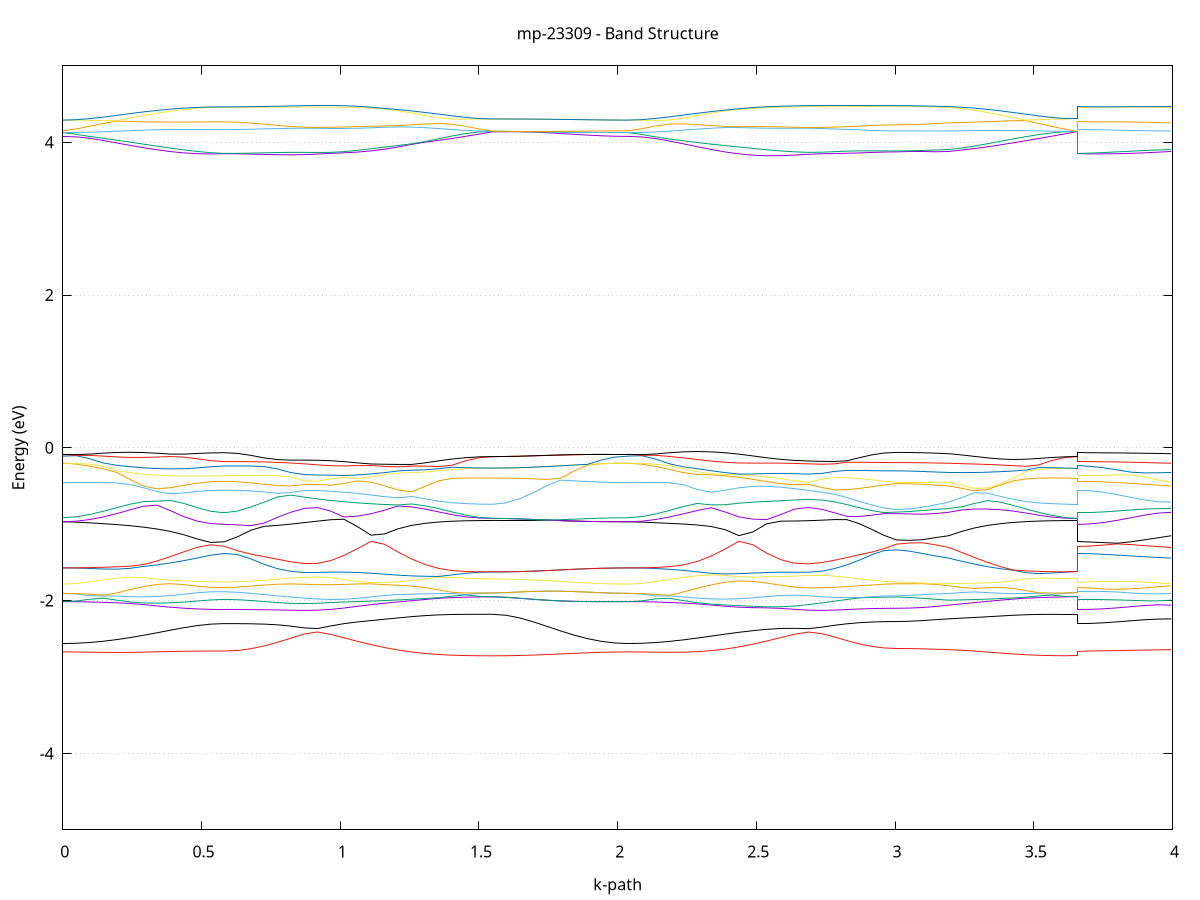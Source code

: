 set title 'mp-23309 - Band Structure'
set xlabel 'k-path'
set ylabel 'Energy (eV)'
set grid y
set yrange [-5:5]
set terminal png size 800,600
set output 'mp-23309_bands_gnuplot.png'
plot '-' using 1:2 with lines notitle, '-' using 1:2 with lines notitle, '-' using 1:2 with lines notitle, '-' using 1:2 with lines notitle, '-' using 1:2 with lines notitle, '-' using 1:2 with lines notitle, '-' using 1:2 with lines notitle, '-' using 1:2 with lines notitle, '-' using 1:2 with lines notitle, '-' using 1:2 with lines notitle, '-' using 1:2 with lines notitle, '-' using 1:2 with lines notitle, '-' using 1:2 with lines notitle, '-' using 1:2 with lines notitle, '-' using 1:2 with lines notitle, '-' using 1:2 with lines notitle, '-' using 1:2 with lines notitle, '-' using 1:2 with lines notitle, '-' using 1:2 with lines notitle, '-' using 1:2 with lines notitle, '-' using 1:2 with lines notitle, '-' using 1:2 with lines notitle, '-' using 1:2 with lines notitle, '-' using 1:2 with lines notitle, '-' using 1:2 with lines notitle, '-' using 1:2 with lines notitle, '-' using 1:2 with lines notitle, '-' using 1:2 with lines notitle, '-' using 1:2 with lines notitle, '-' using 1:2 with lines notitle, '-' using 1:2 with lines notitle, '-' using 1:2 with lines notitle, '-' using 1:2 with lines notitle, '-' using 1:2 with lines notitle, '-' using 1:2 with lines notitle, '-' using 1:2 with lines notitle, '-' using 1:2 with lines notitle, '-' using 1:2 with lines notitle, '-' using 1:2 with lines notitle, '-' using 1:2 with lines notitle, '-' using 1:2 with lines notitle, '-' using 1:2 with lines notitle, '-' using 1:2 with lines notitle, '-' using 1:2 with lines notitle, '-' using 1:2 with lines notitle, '-' using 1:2 with lines notitle, '-' using 1:2 with lines notitle, '-' using 1:2 with lines notitle, '-' using 1:2 with lines notitle, '-' using 1:2 with lines notitle, '-' using 1:2 with lines notitle, '-' using 1:2 with lines notitle, '-' using 1:2 with lines notitle, '-' using 1:2 with lines notitle, '-' using 1:2 with lines notitle, '-' using 1:2 with lines notitle, '-' using 1:2 with lines notitle, '-' using 1:2 with lines notitle
0.000000 -48.062211
0.048487 -48.062111
0.096974 -48.062111
0.145461 -48.062011
0.193949 -48.061811
0.242436 -48.061611
0.290923 -48.061411
0.339410 -48.061211
0.387897 -48.060911
0.436384 -48.060611
0.484872 -48.060411
0.533359 -48.060211
0.581846 -48.060211
0.581846 -48.060211
0.629824 -48.060211
0.677801 -48.060111
0.725779 -48.060011
0.773756 -48.059811
0.821734 -48.059611
0.869711 -48.059411
0.917689 -48.059311
0.965667 -48.059511
1.013644 -48.059811
1.013644 -48.059811
1.062358 -48.060211
1.111072 -48.060511
1.159786 -48.060811
1.208500 -48.061111
1.257214 -48.061311
1.305928 -48.061611
1.354641 -48.061811
1.403355 -48.061911
1.452069 -48.062111
1.500783 -48.062111
1.549497 -48.062211
1.549497 -48.062211
1.598268 -48.062211
1.647038 -48.062211
1.695809 -48.062211
1.744579 -48.062211
1.793350 -48.062211
1.842120 -48.062211
1.890891 -48.062211
1.939661 -48.062211
1.988432 -48.062211
2.037202 -48.062211
2.037202 -48.062211
2.087182 -48.062111
2.137163 -48.062111
2.187143 -48.061911
2.237123 -48.061811
2.287104 -48.061511
2.337084 -48.061311
2.387064 -48.061011
2.437045 -48.060711
2.487025 -48.060411
2.537005 -48.060111
2.586986 -48.059811
2.636966 -48.059511
2.686946 -48.059211
2.736927 -48.059511
2.736927 -48.059511
2.781581 -48.059711
2.826236 -48.059911
2.870890 -48.060011
2.915544 -48.060111
2.960199 -48.060211
3.004853 -48.060211
3.004853 -48.060211
3.051877 -48.060211
3.098901 -48.060211
3.145925 -48.060311
3.192948 -48.060411
3.192948 -48.060411
3.239355 -48.060711
3.285761 -48.060911
3.332167 -48.061211
3.378573 -48.061411
3.424979 -48.061611
3.471386 -48.061811
3.517792 -48.062011
3.564198 -48.062111
3.610604 -48.062111
3.657010 -48.062211
3.657010 -48.060211
3.705385 -48.060211
3.753760 -48.060211
3.802134 -48.060211
3.850509 -48.060311
3.898884 -48.060311
3.947258 -48.060411
3.995633 -48.060411
e
0.000000 -48.056211
0.048487 -48.056211
0.096974 -48.056311
0.145461 -48.056411
0.193949 -48.056611
0.242436 -48.056811
0.290923 -48.057011
0.339410 -48.057211
0.387897 -48.057511
0.436384 -48.057711
0.484872 -48.058011
0.533359 -48.058111
0.581846 -48.058211
0.581846 -48.058211
0.629824 -48.058211
0.677801 -48.058311
0.725779 -48.058411
0.773756 -48.058611
0.821734 -48.058811
0.869711 -48.059011
0.917689 -48.059111
0.965667 -48.058811
1.013644 -48.058511
1.013644 -48.058511
1.062358 -48.058211
1.111072 -48.057911
1.159786 -48.057611
1.208500 -48.057311
1.257214 -48.057011
1.305928 -48.056811
1.354641 -48.056611
1.403355 -48.056411
1.452069 -48.056311
1.500783 -48.056211
1.549497 -48.056211
1.549497 -48.056211
1.598268 -48.056211
1.647038 -48.056211
1.695809 -48.056211
1.744579 -48.056211
1.793350 -48.056211
1.842120 -48.056211
1.890891 -48.056211
1.939661 -48.056211
1.988432 -48.056211
2.037202 -48.056211
2.037202 -48.056211
2.087182 -48.056211
2.137163 -48.056311
2.187143 -48.056411
2.237123 -48.056611
2.287104 -48.056811
2.337084 -48.057111
2.387064 -48.057411
2.437045 -48.057711
2.487025 -48.058011
2.537005 -48.058311
2.586986 -48.058611
2.636966 -48.058911
2.686946 -48.059211
2.736927 -48.058911
2.736927 -48.058911
2.781581 -48.058711
2.826236 -48.058511
2.870890 -48.058411
2.915544 -48.058311
2.960199 -48.058211
3.004853 -48.058211
3.004853 -48.058211
3.051877 -48.058211
3.098901 -48.058111
3.145925 -48.058111
3.192948 -48.058011
3.192948 -48.058011
3.239355 -48.057711
3.285761 -48.057511
3.332167 -48.057211
3.378573 -48.057011
3.424979 -48.056811
3.471386 -48.056611
3.517792 -48.056411
3.564198 -48.056311
3.610604 -48.056211
3.657010 -48.056211
3.657010 -48.058211
3.705385 -48.058211
3.753760 -48.058211
3.802134 -48.058111
3.850509 -48.058111
3.898884 -48.058111
3.947258 -48.058011
3.995633 -48.058011
e
0.000000 -26.749511
0.048487 -26.749611
0.096974 -26.749911
0.145461 -26.750211
0.193949 -26.750711
0.242436 -26.751311
0.290923 -26.751911
0.339410 -26.752511
0.387897 -26.753011
0.436384 -26.753411
0.484872 -26.753811
0.533359 -26.754011
0.581846 -26.754011
0.581846 -26.754011
0.629824 -26.754211
0.677801 -26.754511
0.725779 -26.754911
0.773756 -26.755411
0.821734 -26.755711
0.869711 -26.755911
0.917689 -26.755911
0.965667 -26.755811
1.013644 -26.755511
1.013644 -26.755511
1.062358 -26.755111
1.111072 -26.754511
1.159786 -26.753811
1.208500 -26.753111
1.257214 -26.752311
1.305928 -26.751611
1.354641 -26.750911
1.403355 -26.750311
1.452069 -26.749911
1.500783 -26.749611
1.549497 -26.749511
1.549497 -26.749511
1.598268 -26.749511
1.647038 -26.749511
1.695809 -26.749511
1.744579 -26.749511
1.793350 -26.749511
1.842120 -26.749511
1.890891 -26.749511
1.939661 -26.749511
1.988432 -26.749511
2.037202 -26.749511
2.037202 -26.749511
2.087182 -26.749611
2.137163 -26.749911
2.187143 -26.750411
2.237123 -26.751011
2.287104 -26.751711
2.337084 -26.752411
2.387064 -26.753211
2.437045 -26.753911
2.487025 -26.754611
2.537005 -26.755211
2.586986 -26.755611
2.636966 -26.755911
2.686946 -26.755911
2.736927 -26.755811
2.736927 -26.755811
2.781581 -26.755611
2.826236 -26.755211
2.870890 -26.754811
2.915544 -26.754411
2.960199 -26.754211
3.004853 -26.754011
3.004853 -26.754011
3.051877 -26.754011
3.098901 -26.754011
3.145925 -26.753911
3.192948 -26.753811
3.192948 -26.753811
3.239355 -26.753411
3.285761 -26.753011
3.332167 -26.752511
3.378573 -26.751911
3.424979 -26.751311
3.471386 -26.750711
3.517792 -26.750211
3.564198 -26.749811
3.610604 -26.749611
3.657010 -26.749511
3.657010 -26.754011
3.705385 -26.754011
3.753760 -26.754011
3.802134 -26.754011
3.850509 -26.753911
3.898884 -26.753911
3.947258 -26.753811
3.995633 -26.753811
e
0.000000 -26.749511
0.048487 -26.749311
0.096974 -26.748811
0.145461 -26.748011
0.193949 -26.746911
0.242436 -26.745511
0.290923 -26.743911
0.339410 -26.742211
0.387897 -26.740411
0.436384 -26.738811
0.484872 -26.737311
0.533359 -26.736411
0.581846 -26.736011
0.581846 -26.736011
0.629824 -26.735711
0.677801 -26.734611
0.725779 -26.733011
0.773756 -26.731011
0.821734 -26.728811
0.869711 -26.726511
0.917689 -26.725711
0.965667 -26.727911
1.013644 -26.730411
1.013644 -26.730411
1.062358 -26.733211
1.111072 -26.735911
1.159786 -26.738511
1.208500 -26.740911
1.257214 -26.743111
1.305928 -26.745011
1.354641 -26.746611
1.403355 -26.747811
1.452069 -26.748811
1.500783 -26.749311
1.549497 -26.749511
1.549497 -26.749511
1.598268 -26.749511
1.647038 -26.749511
1.695809 -26.749511
1.744579 -26.749511
1.793350 -26.749511
1.842120 -26.749511
1.890891 -26.749511
1.939661 -26.749511
1.988432 -26.749511
2.037202 -26.749511
2.037202 -26.749511
2.087182 -26.749311
2.137163 -26.748711
2.187143 -26.747711
2.237123 -26.746411
2.287104 -26.744711
2.337084 -26.742711
2.387064 -26.740411
2.437045 -26.737911
2.487025 -26.735211
2.537005 -26.732511
2.586986 -26.729711
2.636966 -26.727111
2.686946 -26.725311
2.736927 -26.727411
2.736927 -26.727411
2.781581 -26.729611
2.826236 -26.731611
2.870890 -26.733411
2.915544 -26.734811
2.960199 -26.735711
3.004853 -26.736011
3.004853 -26.736011
3.051877 -26.736111
3.098901 -26.736411
3.145925 -26.736811
3.192948 -26.737411
3.192948 -26.737411
3.239355 -26.738811
3.285761 -26.740511
3.332167 -26.742211
3.378573 -26.743911
3.424979 -26.745511
3.471386 -26.746911
3.517792 -26.748011
3.564198 -26.748811
3.610604 -26.749311
3.657010 -26.749511
3.657010 -26.736011
3.705385 -26.736111
3.753760 -26.736211
3.802134 -26.736311
3.850509 -26.736511
3.898884 -26.736711
3.947258 -26.737011
3.995633 -26.737411
e
0.000000 -26.732211
0.048487 -26.732111
0.096974 -26.731811
0.145461 -26.731311
0.193949 -26.730711
0.242436 -26.729911
0.290923 -26.729111
0.339410 -26.728211
0.387897 -26.727211
0.436384 -26.726311
0.484872 -26.725511
0.533359 -26.724911
0.581846 -26.724711
0.581846 -26.724711
0.629824 -26.724611
0.677801 -26.724511
0.725779 -26.724211
0.773756 -26.723911
0.821734 -26.723811
0.869711 -26.724311
0.917689 -26.724811
0.965667 -26.724011
1.013644 -26.724211
1.013644 -26.724211
1.062358 -26.724911
1.111072 -26.725911
1.159786 -26.726911
1.208500 -26.727911
1.257214 -26.728911
1.305928 -26.729811
1.354641 -26.730611
1.403355 -26.731311
1.452069 -26.731811
1.500783 -26.732111
1.549497 -26.732211
1.549497 -26.732211
1.598268 -26.732211
1.647038 -26.732211
1.695809 -26.732211
1.744579 -26.732211
1.793350 -26.732211
1.842120 -26.732211
1.890891 -26.732211
1.939661 -26.732211
1.988432 -26.732211
2.037202 -26.732211
2.037202 -26.732211
2.087182 -26.732111
2.137163 -26.731711
2.187143 -26.731211
2.237123 -26.730511
2.287104 -26.729611
2.337084 -26.728711
2.387064 -26.727711
2.437045 -26.726611
2.487025 -26.725611
2.537005 -26.724711
2.586986 -26.724011
2.636966 -26.724111
2.686946 -26.725011
2.736927 -26.724011
2.736927 -26.724011
2.781581 -26.723811
2.826236 -26.724011
2.870890 -26.724311
2.915544 -26.724511
2.960199 -26.724711
3.004853 -26.724711
3.004853 -26.724711
3.051877 -26.724811
3.098901 -26.724911
3.145925 -26.725211
3.192948 -26.725511
3.192948 -26.725511
3.239355 -26.726411
3.285761 -26.727311
3.332167 -26.728211
3.378573 -26.729211
3.424979 -26.730011
3.471386 -26.730711
3.517792 -26.731411
3.564198 -26.731811
3.610604 -26.732111
3.657010 -26.732211
3.657010 -26.724711
3.705385 -26.724711
3.753760 -26.724811
3.802134 -26.724911
3.850509 -26.725011
3.898884 -26.725111
3.947258 -26.725311
3.995633 -26.725511
e
0.000000 -26.708811
0.048487 -26.708911
0.096974 -26.709211
0.145461 -26.709711
0.193949 -26.710411
0.242436 -26.711111
0.290923 -26.712011
0.339410 -26.712911
0.387897 -26.713811
0.436384 -26.714811
0.484872 -26.715611
0.533359 -26.716211
0.581846 -26.716411
0.581846 -26.716411
0.629824 -26.716411
0.677801 -26.716711
0.725779 -26.717011
0.773756 -26.717411
0.821734 -26.717911
0.869711 -26.718211
0.917689 -26.718211
0.965667 -26.717911
1.013644 -26.717211
1.013644 -26.717211
1.062358 -26.716311
1.111072 -26.715311
1.159786 -26.714311
1.208500 -26.713211
1.257214 -26.712211
1.305928 -26.711311
1.354641 -26.710511
1.403355 -26.709811
1.452069 -26.709311
1.500783 -26.708911
1.549497 -26.708811
1.549497 -26.708811
1.598268 -26.708811
1.647038 -26.708811
1.695809 -26.708811
1.744579 -26.708811
1.793350 -26.708811
1.842120 -26.708811
1.890891 -26.708811
1.939661 -26.708811
1.988432 -26.708811
2.037202 -26.708811
2.037202 -26.708811
2.087182 -26.709011
2.137163 -26.709311
2.187143 -26.709811
2.237123 -26.710611
2.287104 -26.711411
2.337084 -26.712411
2.387064 -26.713411
2.437045 -26.714511
2.487025 -26.715611
2.537005 -26.716611
2.586986 -26.717511
2.636966 -26.718111
2.686946 -26.718211
2.736927 -26.718111
2.736927 -26.718111
2.781581 -26.717711
2.826236 -26.717311
2.870890 -26.716911
2.915544 -26.716611
2.960199 -26.716411
3.004853 -26.716411
3.004853 -26.716411
3.051877 -26.716311
3.098901 -26.716111
3.145925 -26.715911
3.192948 -26.715511
3.192948 -26.715511
3.239355 -26.714711
3.285761 -26.713811
3.332167 -26.712911
3.378573 -26.711911
3.424979 -26.711111
3.471386 -26.710311
3.517792 -26.709711
3.564198 -26.709211
3.610604 -26.708911
3.657010 -26.708811
3.657010 -26.716411
3.705385 -26.716411
3.753760 -26.716311
3.802134 -26.716211
3.850509 -26.716111
3.898884 -26.715911
3.947258 -26.715711
3.995633 -26.715511
e
0.000000 -26.695711
0.048487 -26.695911
0.096974 -26.696411
0.145461 -26.697311
0.193949 -26.698511
0.242436 -26.699911
0.290923 -26.701511
0.339410 -26.703311
0.387897 -26.705111
0.436384 -26.706811
0.484872 -26.708211
0.533359 -26.709211
0.581846 -26.709511
0.581846 -26.709511
0.629824 -26.709911
0.677801 -26.710911
0.725779 -26.712411
0.773756 -26.714311
0.821734 -26.716111
0.869711 -26.717611
0.917689 -26.718011
0.965667 -26.716811
1.013644 -26.714711
1.013644 -26.714711
1.062358 -26.712211
1.111072 -26.709611
1.159786 -26.707011
1.208500 -26.704611
1.257214 -26.702411
1.305928 -26.700411
1.354641 -26.698811
1.403355 -26.697511
1.452069 -26.696511
1.500783 -26.695911
1.549497 -26.695811
1.549497 -26.695811
1.598268 -26.695811
1.647038 -26.695711
1.695809 -26.695711
1.744579 -26.695711
1.793350 -26.695711
1.842120 -26.695711
1.890891 -26.695711
1.939661 -26.695711
1.988432 -26.695711
2.037202 -26.695711
2.037202 -26.695711
2.087182 -26.695911
2.137163 -26.696511
2.187143 -26.697611
2.237123 -26.698911
2.287104 -26.700711
2.337084 -26.702711
2.387064 -26.705011
2.437045 -26.707511
2.487025 -26.710211
2.537005 -26.712911
2.586986 -26.715411
2.636966 -26.717311
2.686946 -26.718111
2.736927 -26.717111
2.736927 -26.717111
2.781581 -26.715511
2.826236 -26.713711
2.870890 -26.712111
2.915544 -26.710711
2.960199 -26.709911
3.004853 -26.709511
3.004853 -26.709511
3.051877 -26.709511
3.098901 -26.709211
3.145925 -26.708711
3.192948 -26.708211
3.192948 -26.708211
3.239355 -26.706711
3.285761 -26.705011
3.332167 -26.703211
3.378573 -26.701511
3.424979 -26.699911
3.471386 -26.698411
3.517792 -26.697311
3.564198 -26.696411
3.610604 -26.695911
3.657010 -26.695811
3.657010 -26.709511
3.705385 -26.709511
3.753760 -26.709411
3.802134 -26.709311
3.850509 -26.709111
3.898884 -26.708811
3.947258 -26.708511
3.995633 -26.708211
e
0.000000 -26.695711
0.048487 -26.695611
0.096974 -26.695411
0.145461 -26.695011
0.193949 -26.694511
0.242436 -26.693911
0.290923 -26.693311
0.339410 -26.692711
0.387897 -26.692211
0.436384 -26.691811
0.484872 -26.691411
0.533359 -26.691211
0.581846 -26.691211
0.581846 -26.691211
0.629824 -26.691011
0.677801 -26.690711
0.725779 -26.690311
0.773756 -26.689911
0.821734 -26.689611
0.869711 -26.689411
0.917689 -26.689311
0.965667 -26.689511
1.013644 -26.689811
1.013644 -26.689811
1.062358 -26.690211
1.111072 -26.690811
1.159786 -26.691411
1.208500 -26.692211
1.257214 -26.692911
1.305928 -26.693611
1.354641 -26.694311
1.403355 -26.694911
1.452069 -26.695411
1.500783 -26.695711
1.549497 -26.695811
1.549497 -26.695811
1.598268 -26.695811
1.647038 -26.695711
1.695809 -26.695711
1.744579 -26.695711
1.793350 -26.695711
1.842120 -26.695711
1.890891 -26.695711
1.939661 -26.695711
1.988432 -26.695711
2.037202 -26.695711
2.037202 -26.695711
2.087182 -26.695611
2.137163 -26.695311
2.187143 -26.694811
2.237123 -26.694211
2.287104 -26.693511
2.337084 -26.692811
2.387064 -26.692011
2.437045 -26.691311
2.487025 -26.690611
2.537005 -26.690111
2.586986 -26.689711
2.636966 -26.689411
2.686946 -26.689311
2.736927 -26.689411
2.736927 -26.689411
2.781581 -26.689711
2.826236 -26.690011
2.870890 -26.690411
2.915544 -26.690811
2.960199 -26.691111
3.004853 -26.691211
3.004853 -26.691211
3.051877 -26.691211
3.098901 -26.691211
3.145925 -26.691311
3.192948 -26.691411
3.192948 -26.691411
3.239355 -26.691811
3.285761 -26.692211
3.332167 -26.692711
3.378573 -26.693311
3.424979 -26.693911
3.471386 -26.694511
3.517792 -26.695011
3.564198 -26.695411
3.610604 -26.695711
3.657010 -26.695811
3.657010 -26.691211
3.705385 -26.691211
3.753760 -26.691211
3.802134 -26.691211
3.850509 -26.691311
3.898884 -26.691311
3.947258 -26.691411
3.995633 -26.691411
e
0.000000 -13.330611
0.048487 -13.328111
0.096974 -13.320711
0.145461 -13.308511
0.193949 -13.291911
0.242436 -13.271111
0.290923 -13.246811
0.339410 -13.219611
0.387897 -13.190511
0.436384 -13.161111
0.484872 -13.133711
0.533359 -13.112811
0.581846 -13.104511
0.581846 -13.104511
0.629824 -13.102211
0.677801 -13.095511
0.725779 -13.084311
0.773756 -13.069111
0.821734 -13.050011
0.869711 -13.027611
0.917689 -13.003611
0.965667 -13.022911
1.013644 -13.050211
1.013644 -13.050211
1.062358 -13.079711
1.111072 -13.110011
1.159786 -13.140111
1.208500 -13.169011
1.257214 -13.195811
1.305928 -13.219811
1.354641 -13.240311
1.403355 -13.256811
1.452069 -13.268911
1.500783 -13.276311
1.549497 -13.278811
1.549497 -13.278811
1.598268 -13.280211
1.647038 -13.284311
1.695809 -13.290511
1.744579 -13.298011
1.793350 -13.306111
1.842120 -13.314011
1.890891 -13.320811
1.939661 -13.326111
1.988432 -13.329411
2.037202 -13.330611
2.037202 -13.330611
2.087182 -13.327811
2.137163 -13.319611
2.187143 -13.306111
2.237123 -13.287711
2.287104 -13.264711
2.337084 -13.237811
2.387064 -13.207611
2.437045 -13.174811
2.487025 -13.140511
2.537005 -13.105411
2.586986 -13.070811
2.636966 -13.037611
2.686946 -13.007311
2.736927 -13.018811
2.736927 -13.018811
2.781581 -13.037711
2.826236 -13.053811
2.870890 -13.066711
2.915544 -13.076011
2.960199 -13.081711
3.004853 -13.083611
3.004853 -13.083611
3.051877 -13.085011
3.098901 -13.089011
3.145925 -13.095811
3.192948 -13.105311
3.192948 -13.105311
3.239355 -13.127811
3.285761 -13.153211
3.332167 -13.178911
3.378573 -13.203211
3.424979 -13.225111
3.471386 -13.243811
3.517792 -13.258811
3.564198 -13.269811
3.610604 -13.276511
3.657010 -13.278811
3.657010 -13.104511
3.705385 -13.104211
3.753760 -13.103211
3.802134 -13.101911
3.850509 -13.100911
3.898884 -13.100611
3.947258 -13.101911
3.995633 -13.105311
e
0.000000 -12.723711
0.048487 -12.724011
0.096974 -12.725111
0.145461 -12.726911
0.193949 -12.738711
0.242436 -12.759011
0.290923 -12.782811
0.339410 -12.809311
0.387897 -12.837611
0.436384 -12.866511
0.484872 -12.893411
0.533359 -12.914111
0.581846 -12.922211
0.581846 -12.922211
0.629824 -12.923511
0.677801 -12.927511
0.725779 -12.934511
0.773756 -12.944711
0.821734 -12.958611
0.869711 -12.976311
0.917689 -12.996311
0.965667 -12.974111
1.013644 -12.944811
1.013644 -12.944811
1.062358 -12.913911
1.111072 -12.882611
1.159786 -12.851811
1.208500 -12.822211
1.257214 -12.794611
1.305928 -12.780111
1.354641 -12.782511
1.403355 -12.784511
1.452069 -12.785911
1.500783 -12.786811
1.549497 -12.787111
1.549497 -12.787111
1.598268 -12.785411
1.647038 -12.780511
1.695809 -12.773011
1.744579 -12.763811
1.793350 -12.753911
1.842120 -12.744311
1.890891 -12.735811
1.939661 -12.729311
1.988432 -12.725111
2.037202 -12.723711
2.037202 -12.723711
2.087182 -12.724011
2.137163 -12.724911
2.187143 -12.726911
2.237123 -12.742011
2.287104 -12.763711
2.337084 -12.788711
2.387064 -12.816311
2.437045 -12.845911
2.487025 -12.876511
2.537005 -12.907411
2.586986 -12.937811
2.636966 -12.966811
2.686946 -12.993311
2.736927 -12.978911
2.736927 -12.978911
2.781581 -12.957911
2.826236 -12.940611
2.870890 -12.927211
2.915544 -12.917611
2.960199 -12.912011
3.004853 -12.910111
3.004853 -12.910111
3.051877 -12.908911
3.098901 -12.905411
3.145925 -12.899611
3.192948 -12.891711
3.192948 -12.891711
3.239355 -12.867511
3.285761 -12.840511
3.332167 -12.813311
3.378573 -12.787711
3.424979 -12.780711
3.471386 -12.782911
3.517792 -12.784711
3.564198 -12.786011
3.610604 -12.786811
3.657010 -12.787111
3.657010 -12.922211
3.705385 -12.921611
3.753760 -12.919611
3.802134 -12.916411
3.850509 -12.912011
3.898884 -12.906411
3.947258 -12.899611
3.995633 -12.891711
e
0.000000 -12.698911
0.048487 -12.701711
0.096974 -12.709611
0.145461 -12.721911
0.193949 -12.728511
0.242436 -12.730711
0.290923 -12.732811
0.339410 -12.734811
0.387897 -12.736511
0.436384 -12.738011
0.484872 -12.739011
0.533359 -12.739711
0.581846 -12.739911
0.581846 -12.739911
0.629824 -12.740111
0.677801 -12.740811
0.725779 -12.742011
0.773756 -12.743811
0.821734 -12.746111
0.869711 -12.749011
0.917689 -12.752311
0.965667 -12.755911
1.013644 -12.759611
1.013644 -12.759611
1.062358 -12.763411
1.111072 -12.767111
1.159786 -12.770711
1.208500 -12.774111
1.257214 -12.777211
1.305928 -12.769811
1.354641 -12.748411
1.403355 -12.730911
1.452069 -12.718011
1.500783 -12.710011
1.549497 -12.707211
1.549497 -12.707211
1.598268 -12.707111
1.647038 -12.706611
1.695809 -12.705811
1.744579 -12.704811
1.793350 -12.703611
1.842120 -12.702311
1.890891 -12.701011
1.939661 -12.699911
1.988432 -12.699211
2.037202 -12.698911
2.037202 -12.698911
2.087182 -12.701911
2.137163 -12.710411
2.187143 -12.723511
2.237123 -12.728211
2.287104 -12.730611
2.337084 -12.733211
2.387064 -12.736111
2.437045 -12.738911
2.487025 -12.741811
2.537005 -12.744511
2.586986 -12.747111
2.636966 -12.749611
2.686946 -12.751811
2.736927 -12.753811
2.736927 -12.753811
2.781581 -12.755311
2.826236 -12.756611
2.870890 -12.757611
2.915544 -12.758211
2.960199 -12.758711
3.004853 -12.758811
3.004853 -12.758811
3.051877 -12.759511
3.098901 -12.761411
3.145925 -12.763711
3.192948 -12.765511
3.192948 -12.765511
3.239355 -12.768811
3.285761 -12.772111
3.332167 -12.775211
3.378573 -12.778111
3.424979 -12.764611
3.471386 -12.744811
3.517792 -12.728811
3.564198 -12.717011
3.610604 -12.709711
3.657010 -12.707211
3.657010 -12.739911
3.705385 -12.741311
3.753760 -12.745011
3.802134 -12.749811
3.850509 -12.755011
3.898884 -12.759711
3.947258 -12.763311
3.995633 -12.765511
e
0.000000 -12.698911
0.048487 -12.698711
0.096974 -12.698311
0.145461 -12.697711
0.193949 -12.697211
0.242436 -12.697111
0.290923 -12.697711
0.339410 -12.699311
0.387897 -12.701811
0.436384 -12.704411
0.484872 -12.706711
0.533359 -12.708111
0.581846 -12.708611
0.581846 -12.708611
0.629824 -12.708711
0.677801 -12.708911
0.725779 -12.709211
0.773756 -12.709611
0.821734 -12.710011
0.869711 -12.710411
0.917689 -12.710811
0.965667 -12.711111
1.013644 -12.711411
1.013644 -12.711411
1.062358 -12.711511
1.111072 -12.711311
1.159786 -12.711011
1.208500 -12.710511
1.257214 -12.709911
1.305928 -12.709311
1.354641 -12.708611
1.403355 -12.708111
1.452069 -12.707611
1.500783 -12.707311
1.549497 -12.707211
1.549497 -12.707211
1.598268 -12.707111
1.647038 -12.706611
1.695809 -12.705811
1.744579 -12.704811
1.793350 -12.703611
1.842120 -12.702311
1.890891 -12.701011
1.939661 -12.699911
1.988432 -12.699211
2.037202 -12.698911
2.037202 -12.698911
2.087182 -12.698911
2.137163 -12.698711
2.187143 -12.698511
2.237123 -12.698111
2.287104 -12.697711
2.337084 -12.697211
2.387064 -12.696711
2.437045 -12.696311
2.487025 -12.697211
2.537005 -12.700311
2.586986 -12.703711
2.636966 -12.706711
2.686946 -12.709311
2.736927 -12.711511
2.736927 -12.711511
2.781581 -12.713111
2.826236 -12.714511
2.870890 -12.715611
2.915544 -12.716411
2.960199 -12.717011
3.004853 -12.717111
3.004853 -12.717111
3.051877 -12.716711
3.098901 -12.715511
3.145925 -12.713811
3.192948 -12.711611
3.192948 -12.711611
3.239355 -12.711511
3.285761 -12.711111
3.332167 -12.710511
3.378573 -12.709911
3.424979 -12.709211
3.471386 -12.708511
3.517792 -12.708011
3.564198 -12.707611
3.610604 -12.707311
3.657010 -12.707211
3.657010 -12.708611
3.705385 -12.707511
3.753760 -12.704511
3.802134 -12.700911
3.850509 -12.700911
3.898884 -12.704811
3.947258 -12.708511
3.995633 -12.711611
e
0.000000 -12.674611
0.048487 -12.674911
0.096974 -12.675811
0.145461 -12.677611
0.193949 -12.680111
0.242436 -12.683011
0.290923 -12.685611
0.339410 -12.687411
0.387897 -12.688111
0.436384 -12.688311
0.484872 -12.688311
0.533359 -12.688311
0.581846 -12.688211
0.581846 -12.688211
0.629824 -12.688111
0.677801 -12.687811
0.725779 -12.687311
0.773756 -12.687211
0.821734 -12.688411
0.869711 -12.690811
0.917689 -12.692711
0.965667 -12.693311
1.013644 -12.692511
1.013644 -12.692511
1.062358 -12.690711
1.111072 -12.688011
1.159786 -12.684711
1.208500 -12.681211
1.257214 -12.677711
1.305928 -12.674411
1.354641 -12.671511
1.403355 -12.669211
1.452069 -12.667511
1.500783 -12.666511
1.549497 -12.666111
1.549497 -12.666111
1.598268 -12.666311
1.647038 -12.666811
1.695809 -12.667611
1.744579 -12.668611
1.793350 -12.669811
1.842120 -12.671211
1.890891 -12.672411
1.939661 -12.673511
1.988432 -12.674311
2.037202 -12.674611
2.037202 -12.674611
2.087182 -12.674711
2.137163 -12.675211
2.187143 -12.676411
2.237123 -12.678411
2.287104 -12.681211
2.337084 -12.684511
2.387064 -12.688211
2.437045 -12.691911
2.487025 -12.694711
2.537005 -12.695111
2.586986 -12.695011
2.636966 -12.694911
2.686946 -12.694411
2.736927 -12.693511
2.736927 -12.693511
2.781581 -12.692111
2.826236 -12.690211
2.870890 -12.688111
2.915544 -12.685811
2.960199 -12.683811
3.004853 -12.682511
3.004853 -12.682511
3.051877 -12.682811
3.098901 -12.683411
3.145925 -12.684311
3.192948 -12.685511
3.192948 -12.685511
3.239355 -12.683611
3.285761 -12.681411
3.332167 -12.678811
3.378573 -12.676111
3.424979 -12.673411
3.471386 -12.671011
3.517792 -12.668911
3.564198 -12.667411
3.610604 -12.666411
3.657010 -12.666111
3.657010 -12.688211
3.705385 -12.689311
3.753760 -12.692111
3.802134 -12.695811
3.850509 -12.696011
3.898884 -12.692211
3.947258 -12.688611
3.995633 -12.685511
e
0.000000 -12.674611
0.048487 -12.674311
0.096974 -12.673611
0.145461 -12.672811
0.193949 -12.671811
0.242436 -12.670811
0.290923 -12.669711
0.339410 -12.668811
0.387897 -12.667911
0.436384 -12.667211
0.484872 -12.666611
0.533359 -12.666311
0.581846 -12.666211
0.581846 -12.666211
0.629824 -12.667211
0.677801 -12.670011
0.725779 -12.674111
0.773756 -12.678211
0.821734 -12.680511
0.869711 -12.680511
0.917689 -12.679511
0.965667 -12.678011
1.013644 -12.676411
1.013644 -12.676411
1.062358 -12.674811
1.111072 -12.673211
1.159786 -12.671711
1.208500 -12.670411
1.257214 -12.669211
1.305928 -12.668211
1.354641 -12.667411
1.403355 -12.666811
1.452069 -12.666411
1.500783 -12.666211
1.549497 -12.666111
1.549497 -12.666111
1.598268 -12.666311
1.647038 -12.666811
1.695809 -12.667611
1.744579 -12.668611
1.793350 -12.669811
1.842120 -12.671211
1.890891 -12.672411
1.939661 -12.673511
1.988432 -12.674311
2.037202 -12.674611
2.037202 -12.674611
2.087182 -12.674511
2.137163 -12.674411
2.187143 -12.674411
2.237123 -12.674611
2.287104 -12.674911
2.337084 -12.675311
2.387064 -12.675911
2.437045 -12.676611
2.487025 -12.677311
2.537005 -12.678011
2.586986 -12.678411
2.636966 -12.678711
2.686946 -12.678911
2.736927 -12.679011
2.736927 -12.679011
2.781581 -12.679111
2.826236 -12.679211
2.870890 -12.679511
2.915544 -12.680011
2.960199 -12.680811
3.004853 -12.681611
3.004853 -12.681611
3.051877 -12.680711
3.098901 -12.678711
3.145925 -12.675811
3.192948 -12.672611
3.192948 -12.672611
3.239355 -12.671611
3.285761 -12.670511
3.332167 -12.669511
3.378573 -12.668611
3.424979 -12.667811
3.471386 -12.667211
3.517792 -12.666711
3.564198 -12.666411
3.610604 -12.666211
3.657010 -12.666111
3.657010 -12.666211
3.705385 -12.666011
3.753760 -12.665711
3.802134 -12.665811
3.850509 -12.666511
3.898884 -12.668011
3.947258 -12.670111
3.995633 -12.672611
e
0.000000 -2.671611
0.048487 -2.672611
0.096974 -2.675011
0.145461 -2.677511
0.193949 -2.678611
0.242436 -2.677411
0.290923 -2.674311
0.339410 -2.670111
0.387897 -2.666011
0.436384 -2.662911
0.484872 -2.661011
0.533359 -2.660111
0.581846 -2.659811
0.581846 -2.659811
0.629824 -2.652111
0.677801 -2.629611
0.725779 -2.593511
0.773756 -2.546411
0.821734 -2.492311
0.869711 -2.437811
0.917689 -2.410311
0.965667 -2.443411
1.013644 -2.487511
1.013644 -2.487511
1.062358 -2.533211
1.111072 -2.576211
1.159786 -2.614411
1.208500 -2.646711
1.257214 -2.672511
1.305928 -2.692011
1.354641 -2.705611
1.403355 -2.714511
1.452069 -2.719511
1.500783 -2.722011
1.549497 -2.722711
1.549497 -2.722711
1.598268 -2.721611
1.647038 -2.718311
1.695809 -2.713011
1.744579 -2.706311
1.793350 -2.698611
1.842120 -2.690611
1.890891 -2.683211
1.939661 -2.677111
1.988432 -2.673011
2.037202 -2.671611
2.037202 -2.671611
2.087182 -2.672611
2.137163 -2.674911
2.187143 -2.676611
2.237123 -2.675111
2.287104 -2.668511
2.337084 -2.655211
2.387064 -2.634411
2.437045 -2.605911
2.487025 -2.570411
2.537005 -2.529211
2.586986 -2.484611
2.636966 -2.440911
2.686946 -2.411311
2.736927 -2.433211
2.736927 -2.433211
2.781581 -2.476611
2.826236 -2.523611
2.870890 -2.566011
2.915544 -2.599111
2.960199 -2.619811
3.004853 -2.626911
3.004853 -2.626911
3.051877 -2.628011
3.098901 -2.631311
3.145925 -2.636111
3.192948 -2.642011
3.192948 -2.642011
3.239355 -2.649811
3.285761 -2.660511
3.332167 -2.673211
3.378573 -2.686511
3.424979 -2.698611
3.471386 -2.708511
3.517792 -2.715611
3.564198 -2.719911
3.610604 -2.722111
3.657010 -2.722711
3.657010 -2.659811
3.705385 -2.659111
3.753760 -2.657211
3.802134 -2.654211
3.850509 -2.650811
3.898884 -2.647311
3.947258 -2.644311
3.995633 -2.642011
e
0.000000 -2.561711
0.048487 -2.558411
0.096974 -2.548411
0.145461 -2.532211
0.193949 -2.510611
0.242436 -2.484311
0.290923 -2.454211
0.339410 -2.421511
0.387897 -2.387611
0.436384 -2.354911
0.484872 -2.326911
0.533359 -2.307911
0.581846 -2.301211
0.581846 -2.301211
0.629824 -2.301611
0.677801 -2.303311
0.725779 -2.307811
0.773756 -2.317011
0.821734 -2.333211
0.869711 -2.356711
0.917689 -2.366211
0.965667 -2.331811
1.013644 -2.301711
1.013644 -2.301711
1.062358 -2.279411
1.111072 -2.261211
1.159786 -2.244011
1.208500 -2.226811
1.257214 -2.210311
1.305928 -2.196511
1.354641 -2.186811
1.403355 -2.181611
1.452069 -2.179811
1.500783 -2.179511
1.549497 -2.179611
1.549497 -2.179611
1.598268 -2.192111
1.647038 -2.226911
1.695809 -2.277511
1.744579 -2.336011
1.793350 -2.395511
1.842120 -2.450611
1.890891 -2.497111
1.939661 -2.532311
1.988432 -2.554311
2.037202 -2.561711
2.037202 -2.561711
2.087182 -2.558511
2.137163 -2.549011
2.187143 -2.533811
2.237123 -2.513811
2.287104 -2.490311
2.337084 -2.464811
2.387064 -2.439211
2.437045 -2.415011
2.487025 -2.393611
2.537005 -2.376111
2.586986 -2.364611
2.636966 -2.362711
2.686946 -2.367411
2.736927 -2.347011
2.736927 -2.347011
2.781581 -2.322911
2.826236 -2.303511
2.870890 -2.289511
2.915544 -2.280411
2.960199 -2.275411
3.004853 -2.273811
3.004853 -2.273811
3.051877 -2.270511
3.098901 -2.261711
3.145925 -2.250011
3.192948 -2.239011
3.192948 -2.239011
3.239355 -2.229211
3.285761 -2.220811
3.332167 -2.211711
3.378573 -2.201711
3.424979 -2.192211
3.471386 -2.185111
3.517792 -2.181111
3.564198 -2.179711
3.610604 -2.179611
3.657010 -2.179611
3.657010 -2.301211
3.705385 -2.298311
3.753760 -2.290111
3.802134 -2.278011
3.850509 -2.264011
3.898884 -2.251111
3.947258 -2.242011
3.995633 -2.239011
e
0.000000 -2.013211
0.048487 -2.014311
0.096974 -2.017511
0.145461 -2.022411
0.193949 -2.028911
0.242436 -2.037411
0.290923 -2.051811
0.339410 -2.069811
0.387897 -2.086211
0.436384 -2.099411
0.484872 -2.109011
0.533359 -2.114811
0.581846 -2.116711
0.581846 -2.116711
0.629824 -2.117011
0.677801 -2.118111
0.725779 -2.119911
0.773756 -2.122311
0.821734 -2.125411
0.869711 -2.127711
0.917689 -2.125711
0.965667 -2.115511
1.013644 -2.097111
1.013644 -2.097111
1.062358 -2.074411
1.111072 -2.052711
1.159786 -2.033811
1.208500 -2.017211
1.257214 -2.001411
1.305928 -1.985111
1.354641 -1.970011
1.403355 -1.961311
1.452069 -1.955611
1.500783 -1.952111
1.549497 -1.950911
1.549497 -1.950911
1.598268 -1.956811
1.647038 -1.969311
1.695809 -1.982811
1.744579 -1.994711
1.793350 -2.003811
1.842120 -2.009811
1.890891 -2.012911
1.939661 -2.013711
1.988432 -2.013511
2.037202 -2.013211
2.037202 -2.013211
2.087182 -2.014511
2.137163 -2.018411
2.187143 -2.024511
2.237123 -2.032611
2.287104 -2.042911
2.337084 -2.058011
2.387064 -2.074311
2.437045 -2.086011
2.487025 -2.092411
2.537005 -2.095011
2.586986 -2.101311
2.636966 -2.113711
2.686946 -2.124711
2.736927 -2.127811
2.736927 -2.127811
2.781581 -2.123811
2.826236 -2.116711
2.870890 -2.109811
2.915544 -2.104411
2.960199 -2.101311
3.004853 -2.100211
3.004853 -2.100211
3.051877 -2.097811
3.098901 -2.090311
3.145925 -2.077211
3.192948 -2.059111
3.192948 -2.059111
3.239355 -2.043311
3.285761 -2.026811
3.332167 -2.010411
3.378573 -1.994711
3.424979 -1.980111
3.471386 -1.968111
3.517792 -1.960311
3.564198 -1.955211
3.610604 -1.952011
3.657010 -1.950911
3.657010 -2.116711
3.705385 -2.114111
3.753760 -2.106611
3.802134 -2.094611
3.850509 -2.079511
3.898884 -2.064111
3.947258 -2.055211
3.995633 -2.059111
e
0.000000 -2.013211
0.048487 -2.005011
0.096974 -1.982111
0.145461 -1.968211
0.193949 -1.993711
0.242436 -2.017511
0.290923 -2.030811
0.339410 -2.033411
0.387897 -2.029211
0.436384 -2.019411
0.484872 -2.005411
0.533359 -1.991011
0.581846 -1.984311
0.581846 -1.984311
0.629824 -1.988111
0.677801 -1.998511
0.725779 -2.012411
0.773756 -2.026211
0.821734 -2.035811
0.869711 -2.038611
0.917689 -2.034611
0.965667 -2.026311
1.013644 -2.018011
1.013644 -2.018011
1.062358 -2.012211
1.111072 -2.006711
1.159786 -1.999611
1.208500 -1.991011
1.257214 -1.981911
1.305928 -1.972811
1.354641 -1.961111
1.403355 -1.942011
1.452069 -1.925811
1.500783 -1.944011
1.549497 -1.950911
1.549497 -1.950911
1.598268 -1.956811
1.647038 -1.969311
1.695809 -1.982811
1.744579 -1.994711
1.793350 -2.003811
1.842120 -2.009811
1.890891 -2.012911
1.939661 -2.013711
1.988432 -2.013511
2.037202 -2.013211
2.037202 -2.013211
2.087182 -2.003611
2.137163 -1.976411
2.187143 -1.970011
2.237123 -2.000711
2.287104 -2.027711
2.337084 -2.045611
2.387064 -2.056711
2.437045 -2.065911
2.487025 -2.074311
2.537005 -2.081511
2.586986 -2.081211
2.636966 -2.070511
2.686946 -2.052911
2.736927 -2.030111
2.736927 -2.030111
2.781581 -2.007411
2.826236 -1.985111
2.870890 -1.965311
2.915544 -1.957411
2.960199 -1.954011
3.004853 -1.952611
3.004853 -1.952611
3.051877 -1.958811
3.098901 -1.970111
3.145925 -1.982611
3.192948 -1.994111
3.192948 -1.994111
3.239355 -1.990411
3.285761 -1.985911
3.332167 -1.980211
3.378573 -1.973511
3.424979 -1.965611
3.471386 -1.954311
3.517792 -1.937811
3.564198 -1.927611
3.610604 -1.944611
3.657010 -1.950911
3.657010 -1.984311
3.705385 -1.985011
3.753760 -1.987211
3.802134 -1.990911
3.850509 -1.996311
3.898884 -2.002411
3.947258 -2.003711
3.995633 -1.994111
e
0.000000 -1.904511
0.048487 -1.913611
0.096974 -1.935111
0.145461 -1.940811
0.193949 -1.939611
0.242436 -1.948511
0.290923 -1.951611
0.339410 -1.947111
0.387897 -1.934711
0.436384 -1.916411
0.484872 -1.897111
0.533359 -1.885311
0.581846 -1.883711
0.581846 -1.883711
0.629824 -1.890411
0.677801 -1.904911
0.725779 -1.921411
0.773756 -1.937811
0.821734 -1.953311
0.869711 -1.967411
0.917689 -1.978711
0.965667 -1.985011
1.013644 -1.982611
1.013644 -1.982611
1.062358 -1.969711
1.111072 -1.950811
1.159786 -1.932511
1.208500 -1.920311
1.257214 -1.914711
1.305928 -1.911711
1.354641 -1.908511
1.403355 -1.906811
1.452069 -1.920411
1.500783 -1.906011
1.549497 -1.900211
1.549497 -1.900211
1.598268 -1.895511
1.647038 -1.886511
1.695809 -1.879111
1.744579 -1.875711
1.793350 -1.876911
1.842120 -1.881811
1.890891 -1.889011
1.939661 -1.896611
1.988432 -1.902311
2.037202 -1.904511
2.037202 -1.904511
2.087182 -1.914811
2.137163 -1.939611
2.187143 -1.939411
2.237123 -1.952411
2.287104 -1.967411
2.337084 -1.977511
2.387064 -1.980611
2.437045 -1.975911
2.487025 -1.964111
2.537005 -1.948011
2.586986 -1.933411
2.636966 -1.928211
2.686946 -1.936711
2.736927 -1.950111
2.736927 -1.950111
2.781581 -1.958511
2.826236 -1.961811
2.870890 -1.960811
2.915544 -1.949811
2.960199 -1.940011
3.004853 -1.936611
3.004853 -1.936611
3.051877 -1.931111
3.098901 -1.921811
3.145925 -1.913011
3.192948 -1.907311
3.192948 -1.907311
3.239355 -1.894411
3.285761 -1.886511
3.332167 -1.894611
3.378573 -1.904611
3.424979 -1.908611
3.471386 -1.907311
3.517792 -1.905011
3.564198 -1.918511
3.610604 -1.905511
3.657010 -1.900211
3.657010 -1.883711
3.705385 -1.882811
3.753760 -1.881811
3.802134 -1.887411
3.850509 -1.900211
3.898884 -1.910011
3.947258 -1.912211
3.995633 -1.907311
e
0.000000 -1.904511
0.048487 -1.907511
0.096974 -1.915911
0.145461 -1.927611
0.193949 -1.900211
0.242436 -1.855911
0.290923 -1.816111
0.339410 -1.787811
0.387897 -1.778611
0.436384 -1.791411
0.484872 -1.812211
0.533359 -1.826611
0.581846 -1.829811
0.581846 -1.829811
0.629824 -1.823511
0.677801 -1.810211
0.725779 -1.796411
0.773756 -1.785511
0.821734 -1.781711
0.869711 -1.785611
0.917689 -1.790811
0.965667 -1.792011
1.013644 -1.788511
1.013644 -1.788511
1.062358 -1.782111
1.111072 -1.780211
1.159786 -1.791511
1.208500 -1.798911
1.257214 -1.808311
1.305928 -1.829111
1.354641 -1.859311
1.403355 -1.891111
1.452069 -1.900711
1.500783 -1.900311
1.549497 -1.900211
1.549497 -1.900211
1.598268 -1.895511
1.647038 -1.886511
1.695809 -1.879111
1.744579 -1.875711
1.793350 -1.876911
1.842120 -1.881811
1.890891 -1.889011
1.939661 -1.896611
1.988432 -1.902311
2.037202 -1.904511
2.037202 -1.904511
2.087182 -1.908411
2.137163 -1.919311
2.187143 -1.931011
2.237123 -1.886611
2.287104 -1.837811
2.337084 -1.794111
2.387064 -1.760111
2.437045 -1.742111
2.487025 -1.748211
2.537005 -1.770211
2.586986 -1.797811
2.636966 -1.822811
2.686946 -1.834311
2.736927 -1.832611
2.736927 -1.832611
2.781581 -1.825811
2.826236 -1.816511
2.870890 -1.806211
2.915544 -1.795611
2.960199 -1.785311
3.004853 -1.779511
3.004853 -1.779511
3.051877 -1.779311
3.098901 -1.779011
3.145925 -1.787711
3.192948 -1.805711
3.192948 -1.805711
3.239355 -1.827711
3.285761 -1.840611
3.332167 -1.832011
3.378573 -1.826311
3.424979 -1.840811
3.471386 -1.868311
3.517792 -1.898011
3.564198 -1.901211
3.610604 -1.900311
3.657010 -1.900211
3.657010 -1.829811
3.705385 -1.835511
3.753760 -1.847311
3.802134 -1.852511
3.850509 -1.845811
3.898884 -1.833111
3.947258 -1.817811
3.995633 -1.805711
e
0.000000 -1.784211
0.048487 -1.775911
0.096974 -1.755311
0.145461 -1.729211
0.193949 -1.704511
0.242436 -1.692811
0.290923 -1.699811
0.339410 -1.717011
0.387897 -1.733711
0.436384 -1.742111
0.484872 -1.748211
0.533359 -1.754311
0.581846 -1.757111
0.581846 -1.757111
0.629824 -1.754011
0.677801 -1.745311
0.725779 -1.733111
0.773756 -1.719611
0.821734 -1.706111
0.869711 -1.693811
0.917689 -1.690111
0.965667 -1.702011
1.013644 -1.724411
1.013644 -1.724411
1.062358 -1.749211
1.111072 -1.765011
1.159786 -1.760811
1.208500 -1.752611
1.257214 -1.738911
1.305928 -1.716711
1.354641 -1.693011
1.403355 -1.696711
1.452069 -1.706511
1.500783 -1.713811
1.549497 -1.716511
1.549497 -1.716511
1.598268 -1.718011
1.647038 -1.722511
1.695809 -1.729511
1.744579 -1.738611
1.793350 -1.748911
1.842120 -1.759511
1.890891 -1.769311
1.939661 -1.777211
1.988432 -1.782411
2.037202 -1.784211
2.037202 -1.784211
2.087182 -1.774811
2.137163 -1.752211
2.187143 -1.723711
2.237123 -1.695611
2.287104 -1.674511
2.337084 -1.663811
2.387064 -1.670311
2.437045 -1.686211
2.487025 -1.691211
2.537005 -1.689311
2.586986 -1.685411
2.636966 -1.678411
2.686946 -1.669111
2.736927 -1.668511
2.736927 -1.668511
2.781581 -1.679811
2.826236 -1.696311
2.870890 -1.714611
2.915544 -1.732511
2.960199 -1.747911
3.004853 -1.755711
3.004853 -1.755711
3.051877 -1.759611
3.098901 -1.770611
3.145925 -1.778111
3.192948 -1.778511
3.192948 -1.778511
3.239355 -1.775711
3.285761 -1.770911
3.332167 -1.767611
3.378573 -1.759011
3.424979 -1.738411
3.471386 -1.715111
3.517792 -1.703311
3.564198 -1.707711
3.610604 -1.714111
3.657010 -1.716511
3.657010 -1.757111
3.705385 -1.754811
3.753760 -1.750811
3.802134 -1.748811
3.850509 -1.750911
3.898884 -1.757811
3.947258 -1.768811
3.995633 -1.778511
e
0.000000 -1.572011
0.048487 -1.573911
0.096974 -1.579311
0.145461 -1.586111
0.193949 -1.589011
0.242436 -1.577511
0.290923 -1.553011
0.339410 -1.531911
0.387897 -1.507211
0.436384 -1.476711
0.484872 -1.441911
0.533359 -1.405411
0.581846 -1.383411
0.581846 -1.383411
0.629824 -1.396711
0.677801 -1.453911
0.725779 -1.524811
0.773756 -1.581911
0.821734 -1.616311
0.869711 -1.628311
0.917689 -1.628311
0.965667 -1.626211
1.013644 -1.626811
1.013644 -1.626811
1.062358 -1.631811
1.111072 -1.641411
1.159786 -1.654211
1.208500 -1.666911
1.257214 -1.676111
1.305928 -1.681411
1.354641 -1.684011
1.403355 -1.663211
1.452069 -1.642611
1.500783 -1.629211
1.549497 -1.624511
1.549497 -1.624511
1.598268 -1.623411
1.647038 -1.620011
1.695809 -1.614311
1.744579 -1.606911
1.793350 -1.598511
1.842120 -1.590011
1.890891 -1.582511
1.939661 -1.576811
1.988432 -1.573211
2.037202 -1.572011
2.037202 -1.572011
2.087182 -1.573911
2.137163 -1.579811
2.187143 -1.590111
2.237123 -1.604611
2.287104 -1.622811
2.337084 -1.642411
2.387064 -1.651011
2.437045 -1.646911
2.487025 -1.639811
2.537005 -1.632311
2.586986 -1.628211
2.636966 -1.628311
2.686946 -1.628611
2.736927 -1.614011
2.736927 -1.614011
2.781581 -1.580811
2.826236 -1.532211
2.870890 -1.470911
2.915544 -1.400511
2.960199 -1.345711
3.004853 -1.335411
3.004853 -1.335411
3.051877 -1.352511
3.098901 -1.383611
3.145925 -1.414911
3.192948 -1.443211
3.192948 -1.443211
3.239355 -1.484011
3.285761 -1.521611
3.332167 -1.555111
3.378573 -1.581811
3.424979 -1.601111
3.471386 -1.634111
3.517792 -1.647111
3.564198 -1.639211
3.610604 -1.628611
3.657010 -1.624511
3.657010 -1.383411
3.705385 -1.386311
3.753760 -1.394011
3.802134 -1.404311
3.850509 -1.415411
3.898884 -1.426111
3.947258 -1.435411
3.995633 -1.443211
e
0.000000 -1.572011
0.048487 -1.570911
0.096974 -1.567911
0.145461 -1.563711
0.193949 -1.558111
0.242436 -1.549311
0.290923 -1.527511
0.339410 -1.481211
0.387897 -1.423011
0.436384 -1.361111
0.484872 -1.302611
0.533359 -1.268811
0.581846 -1.289211
0.581846 -1.289211
0.629824 -1.347211
0.677801 -1.391711
0.725779 -1.423811
0.773756 -1.458411
0.821734 -1.491511
0.869711 -1.514511
0.917689 -1.513211
0.965667 -1.476311
1.013644 -1.408511
1.013644 -1.408511
1.062358 -1.319411
1.111072 -1.224811
1.159786 -1.262211
1.208500 -1.364511
1.257214 -1.454811
1.305928 -1.527411
1.354641 -1.578211
1.403355 -1.606811
1.452069 -1.619211
1.500783 -1.623511
1.549497 -1.624511
1.549497 -1.624511
1.598268 -1.623411
1.647038 -1.620011
1.695809 -1.614311
1.744579 -1.606911
1.793350 -1.598511
1.842120 -1.590011
1.890891 -1.582511
1.939661 -1.576811
1.988432 -1.573211
2.037202 -1.572011
2.037202 -1.572011
2.087182 -1.570811
2.137163 -1.566411
2.187143 -1.555711
2.237123 -1.532411
2.287104 -1.487411
2.337084 -1.416911
2.387064 -1.325511
2.437045 -1.222911
2.487025 -1.268711
2.537005 -1.378211
2.586986 -1.463211
2.636966 -1.509511
2.686946 -1.518611
2.736927 -1.501011
2.736927 -1.501011
2.781581 -1.471811
2.826236 -1.436311
2.870890 -1.399311
2.915544 -1.365211
2.960199 -1.319011
3.004853 -1.260911
3.004853 -1.260911
3.051877 -1.245911
3.098901 -1.242911
3.145925 -1.269811
3.192948 -1.304111
3.192948 -1.304111
3.239355 -1.368311
3.285761 -1.434511
3.332167 -1.497411
3.378573 -1.553511
3.424979 -1.599211
3.471386 -1.610911
3.517792 -1.617311
3.564198 -1.621311
3.610604 -1.623711
3.657010 -1.624511
3.657010 -1.289211
3.705385 -1.284811
3.753760 -1.272511
3.802134 -1.257711
3.850509 -1.266911
3.898884 -1.280011
3.947258 -1.292511
3.995633 -1.304111
e
0.000000 -0.967711
0.048487 -0.972611
0.096974 -0.982111
0.145461 -0.992611
0.193949 -1.004711
0.242436 -1.019411
0.290923 -1.038111
0.339410 -1.062311
0.387897 -1.094311
0.436384 -1.137911
0.484872 -1.193211
0.533359 -1.238511
0.581846 -1.230611
0.581846 -1.230611
0.629824 -1.164811
0.677801 -1.079011
0.725779 -1.027811
0.773756 -1.015211
0.821734 -0.998611
0.869711 -0.979311
0.917689 -0.959911
0.965667 -0.941411
1.013644 -0.935111
1.013644 -0.935111
1.062358 -1.032411
1.111072 -1.143411
1.159786 -1.127211
1.208500 -1.059811
1.257214 -1.015611
1.305928 -0.988311
1.354641 -0.971211
1.403355 -0.960711
1.452069 -0.955211
1.500783 -0.952411
1.549497 -0.950711
1.549497 -0.950711
1.598268 -0.951211
1.647038 -0.951611
1.695809 -0.950111
1.744579 -0.946411
1.793350 -0.952911
1.842120 -0.958911
1.890891 -0.963211
1.939661 -0.965911
1.988432 -0.967311
2.037202 -0.967711
2.037202 -0.967711
2.087182 -0.972511
2.137163 -0.980711
2.187143 -0.988811
2.237123 -0.997811
2.287104 -1.009811
2.337084 -1.029911
2.387064 -1.071011
2.437045 -1.149211
2.487025 -1.102111
2.537005 -0.995411
2.586986 -0.960611
2.636966 -0.958111
2.686946 -0.954011
2.736927 -0.947011
2.736927 -0.947011
2.781581 -0.939211
2.826236 -0.940311
2.870890 -0.992711
2.915544 -1.066811
2.960199 -1.145711
3.004853 -1.205911
3.004853 -1.205911
3.051877 -1.211011
3.098901 -1.203011
3.145925 -1.175311
3.192948 -1.150811
3.192948 -1.150811
3.239355 -1.095011
3.285761 -1.049511
3.332167 -1.016511
3.378573 -0.993311
3.424979 -0.977011
3.471386 -0.965911
3.517792 -0.958711
3.564198 -0.954711
3.610604 -0.952311
3.657010 -0.950711
3.657010 -1.230611
3.705385 -1.233511
3.753760 -1.241211
3.802134 -1.248811
3.850509 -1.229911
3.898884 -1.204611
3.947258 -1.177711
3.995633 -1.150811
e
0.000000 -0.967711
0.048487 -0.960411
0.096974 -0.939111
0.145461 -0.905111
0.193949 -0.861511
0.242436 -0.812211
0.290923 -0.764011
0.339410 -0.750311
0.387897 -0.821811
0.436384 -0.901911
0.484872 -0.959911
0.533359 -0.991511
0.581846 -1.001311
0.581846 -1.001311
0.629824 -1.008911
0.677801 -1.017711
0.725779 -0.985211
0.773756 -0.910311
0.821734 -0.843311
0.869711 -0.794111
0.917689 -0.782011
0.965667 -0.828711
1.013644 -0.905411
1.013644 -0.905411
1.062358 -0.894311
1.111072 -0.863111
1.159786 -0.816011
1.208500 -0.761011
1.257214 -0.773011
1.305928 -0.801811
1.354641 -0.838811
1.403355 -0.875211
1.452069 -0.903411
1.500783 -0.919111
1.549497 -0.923611
1.549497 -0.923611
1.598268 -0.925411
1.647038 -0.930411
1.695809 -0.937511
1.744579 -0.945411
1.793350 -0.952911
1.842120 -0.958911
1.890891 -0.963211
1.939661 -0.965911
1.988432 -0.967311
2.037202 -0.967711
2.037202 -0.967711
2.087182 -0.960211
2.137163 -0.938611
2.187143 -0.905111
2.237123 -0.864011
2.287104 -0.821011
2.337084 -0.784811
2.387064 -0.839111
2.437045 -0.903711
2.487025 -0.933511
2.537005 -0.939711
2.586986 -0.875111
2.636966 -0.803011
2.686946 -0.780511
2.736927 -0.805211
2.736927 -0.805211
2.781581 -0.850511
2.826236 -0.897211
2.870890 -0.898811
2.915544 -0.881711
2.960199 -0.861611
3.004853 -0.861511
3.004853 -0.861511
3.051877 -0.865711
3.098901 -0.867811
3.145925 -0.860911
3.192948 -0.843911
3.192948 -0.843911
3.239355 -0.814311
3.285761 -0.800811
3.332167 -0.801411
3.378573 -0.809911
3.424979 -0.827411
3.471386 -0.853311
3.517792 -0.882211
3.564198 -0.905911
3.610604 -0.919611
3.657010 -0.923611
3.657010 -1.001311
3.705385 -0.994811
3.753760 -0.976411
3.802134 -0.948611
3.850509 -0.915411
3.898884 -0.881711
3.947258 -0.854611
3.995633 -0.843911
e
0.000000 -0.915011
0.048487 -0.902611
0.096974 -0.872311
0.145461 -0.831211
0.193949 -0.784211
0.242436 -0.737511
0.290923 -0.704011
0.339410 -0.697611
0.387897 -0.688811
0.436384 -0.727711
0.484872 -0.783811
0.533359 -0.830711
0.581846 -0.849711
0.581846 -0.849711
0.629824 -0.827411
0.677801 -0.775111
0.725779 -0.710511
0.773756 -0.644011
0.821734 -0.619111
0.869711 -0.644811
0.917689 -0.669611
0.965667 -0.688411
1.013644 -0.705411
1.013644 -0.705411
1.062358 -0.720511
1.111072 -0.732311
1.159786 -0.742111
1.208500 -0.748111
1.257214 -0.734511
1.305928 -0.759111
1.354641 -0.796211
1.403355 -0.839511
1.452069 -0.880211
1.500783 -0.910911
1.549497 -0.923611
1.549497 -0.923611
1.598268 -0.925411
1.647038 -0.930411
1.695809 -0.937511
1.744579 -0.945411
1.793350 -0.940711
1.842120 -0.933911
1.890891 -0.926811
1.939661 -0.920711
1.988432 -0.916511
2.037202 -0.915011
2.037202 -0.915011
2.087182 -0.900711
2.137163 -0.865811
2.187143 -0.819311
2.237123 -0.768411
2.287104 -0.728111
2.337084 -0.746611
2.387064 -0.745711
2.437045 -0.724711
2.487025 -0.711311
2.537005 -0.702111
2.586986 -0.693111
2.636966 -0.682711
2.686946 -0.676711
2.736927 -0.683411
2.736927 -0.683411
2.781581 -0.706811
2.826236 -0.743111
2.870890 -0.783711
2.915544 -0.821411
2.960199 -0.847411
3.004853 -0.841411
3.004853 -0.841411
3.051877 -0.834011
3.098901 -0.820611
3.145925 -0.806711
3.192948 -0.794011
3.192948 -0.794011
3.239355 -0.772811
3.285761 -0.728511
3.332167 -0.691611
3.378573 -0.709811
3.424979 -0.752511
3.471386 -0.799311
3.517792 -0.844311
3.564198 -0.883411
3.610604 -0.911911
3.657010 -0.923611
3.657010 -0.849711
3.705385 -0.846711
3.753760 -0.838311
3.802134 -0.826311
3.850509 -0.813011
3.898884 -0.801811
3.947258 -0.796211
3.995633 -0.794011
e
0.000000 -0.455811
0.048487 -0.454811
0.096974 -0.452711
0.145461 -0.452611
0.193949 -0.460011
0.242436 -0.481411
0.290923 -0.522211
0.339410 -0.572211
0.387897 -0.601411
0.436384 -0.590611
0.484872 -0.570711
0.533359 -0.558011
0.581846 -0.553911
0.581846 -0.553911
0.629824 -0.556611
0.677801 -0.564511
0.725779 -0.577611
0.773756 -0.595711
0.821734 -0.585611
0.869711 -0.558311
0.917689 -0.559211
0.965667 -0.568311
1.013644 -0.581111
1.013644 -0.581111
1.062358 -0.597311
1.111072 -0.617011
1.159786 -0.639011
1.208500 -0.654811
1.257214 -0.637411
1.305928 -0.667011
1.354641 -0.698911
1.403355 -0.718711
1.452069 -0.730311
1.500783 -0.736711
1.549497 -0.738711
1.549497 -0.738711
1.598268 -0.719411
1.647038 -0.665911
1.695809 -0.587911
1.744579 -0.495711
1.793350 -0.422911
1.842120 -0.432211
1.890891 -0.441311
1.939661 -0.448911
1.988432 -0.454011
2.037202 -0.455811
2.037202 -0.455811
2.087182 -0.454811
2.137163 -0.453211
2.187143 -0.457011
2.237123 -0.483411
2.287104 -0.546011
2.337084 -0.580811
2.387064 -0.555211
2.437045 -0.523511
2.487025 -0.504511
2.537005 -0.502711
2.586986 -0.515711
2.636966 -0.534111
2.686946 -0.557311
2.736927 -0.581811
2.736927 -0.581811
2.781581 -0.606111
2.826236 -0.650511
2.870890 -0.700711
2.915544 -0.747211
2.960199 -0.786511
3.004853 -0.808711
3.004853 -0.808711
3.051877 -0.799911
3.098901 -0.777011
3.145925 -0.746111
3.192948 -0.711211
3.192948 -0.711211
3.239355 -0.653411
3.285761 -0.588911
3.332167 -0.593011
3.378573 -0.634711
3.424979 -0.673811
3.471386 -0.702511
3.517792 -0.720511
3.564198 -0.731111
3.610604 -0.736811
3.657010 -0.738711
3.657010 -0.553911
3.705385 -0.561611
3.753760 -0.582911
3.802134 -0.613811
3.850509 -0.649311
3.898884 -0.682711
3.947258 -0.705411
3.995633 -0.711211
e
0.000000 -0.200711
0.048487 -0.212711
0.096974 -0.240311
0.145461 -0.274011
0.193949 -0.321411
0.242436 -0.414011
0.290923 -0.500911
0.339410 -0.536411
0.387897 -0.521211
0.436384 -0.490511
0.484872 -0.463011
0.533359 -0.444811
0.581846 -0.438511
0.581846 -0.438511
0.629824 -0.444611
0.677801 -0.459511
0.725779 -0.477411
0.773756 -0.493211
0.821734 -0.499611
0.869711 -0.479211
0.917689 -0.479111
0.965667 -0.489911
1.013644 -0.466811
1.013644 -0.466811
1.062358 -0.432711
1.111072 -0.450311
1.159786 -0.498611
1.208500 -0.550411
1.257214 -0.577011
1.305928 -0.504911
1.354641 -0.432511
1.403355 -0.400711
1.452069 -0.394311
1.500783 -0.394611
1.549497 -0.395211
1.549497 -0.395211
1.598268 -0.396411
1.647038 -0.400011
1.695809 -0.405911
1.744579 -0.413611
1.793350 -0.398711
1.842120 -0.306211
1.890891 -0.225111
1.939661 -0.208111
1.988432 -0.202711
2.037202 -0.200711
2.037202 -0.200711
2.087182 -0.214111
2.137163 -0.244611
2.187143 -0.283211
2.237123 -0.324211
2.287104 -0.347311
2.337084 -0.353911
2.387064 -0.366511
2.437045 -0.385711
2.487025 -0.412211
2.537005 -0.442211
2.586986 -0.468311
2.636966 -0.481811
2.686946 -0.477111
2.736927 -0.519711
2.736927 -0.519711
2.781581 -0.549811
2.826236 -0.548211
2.870890 -0.531411
2.915544 -0.509711
2.960199 -0.486511
3.004853 -0.468711
3.004853 -0.468711
3.051877 -0.470911
3.098901 -0.477211
3.145925 -0.487011
3.192948 -0.498811
3.192948 -0.498811
3.239355 -0.529111
3.285761 -0.561211
3.332167 -0.546811
3.378573 -0.487311
3.424979 -0.432411
3.471386 -0.407811
3.517792 -0.396711
3.564198 -0.394111
3.610604 -0.394611
3.657010 -0.395211
3.657010 -0.438511
3.705385 -0.440411
3.753760 -0.446011
3.802134 -0.454611
3.850509 -0.465211
3.898884 -0.476911
3.947258 -0.488411
3.995633 -0.498811
e
0.000000 -0.200711
0.048487 -0.204111
0.096974 -0.214611
0.145461 -0.240111
0.193949 -0.297111
0.242436 -0.326711
0.290923 -0.344911
0.339410 -0.357311
0.387897 -0.365311
0.436384 -0.368911
0.484872 -0.368711
0.533359 -0.367011
0.581846 -0.366211
0.581846 -0.366211
0.629824 -0.364111
0.677801 -0.360811
0.725779 -0.360511
0.773756 -0.365411
0.821734 -0.381811
0.869711 -0.429511
0.917689 -0.438911
0.965667 -0.405811
1.013644 -0.388511
1.013644 -0.388511
1.062358 -0.401111
1.111072 -0.382311
1.159786 -0.349011
1.208500 -0.332211
1.257214 -0.324511
1.305928 -0.316711
1.354641 -0.300411
1.403355 -0.284211
1.452069 -0.274111
1.500783 -0.267511
1.549497 -0.265211
1.549497 -0.265211
1.598268 -0.263811
1.647038 -0.259711
1.695809 -0.253211
1.744579 -0.245011
1.793350 -0.235511
1.842120 -0.225611
1.890891 -0.216211
1.939661 -0.208111
1.988432 -0.202711
2.037202 -0.200711
2.037202 -0.200711
2.087182 -0.204511
2.137163 -0.215511
2.187143 -0.234211
2.237123 -0.274411
2.287104 -0.313311
2.337084 -0.339411
2.387064 -0.347711
2.437045 -0.351211
2.487025 -0.365311
2.537005 -0.382311
2.586986 -0.403511
2.636966 -0.431011
2.686946 -0.450811
2.736927 -0.409811
2.736927 -0.409811
2.781581 -0.391711
2.826236 -0.392311
2.870890 -0.402011
2.915544 -0.417911
2.960199 -0.437811
3.004853 -0.454611
3.004853 -0.454611
3.051877 -0.454211
3.098901 -0.453411
3.145925 -0.452511
3.192948 -0.452111
3.192948 -0.452111
3.239355 -0.488711
3.285761 -0.529811
3.332167 -0.525711
3.378573 -0.472411
3.424979 -0.398411
3.471386 -0.310711
3.517792 -0.282511
3.564198 -0.273411
3.610604 -0.267311
3.657010 -0.265211
3.657010 -0.366211
3.705385 -0.363911
3.753760 -0.358511
3.802134 -0.353211
3.850509 -0.354911
3.898884 -0.381411
3.947258 -0.419011
3.995633 -0.452111
e
0.000000 -0.108411
0.048487 -0.102411
0.096974 -0.142211
0.145461 -0.197611
0.193949 -0.228611
0.242436 -0.246711
0.290923 -0.261211
0.339410 -0.271511
0.387897 -0.275911
0.436384 -0.273311
0.484872 -0.263111
0.533359 -0.247611
0.581846 -0.237711
0.581846 -0.237711
0.629824 -0.237511
0.677801 -0.238011
0.725779 -0.245611
0.773756 -0.275311
0.821734 -0.323911
0.869711 -0.349911
0.917689 -0.355711
0.965667 -0.357511
1.013644 -0.362111
1.013644 -0.362111
1.062358 -0.355311
1.111072 -0.341511
1.159786 -0.324711
1.208500 -0.302611
1.257214 -0.292611
1.305928 -0.287911
1.354641 -0.273411
1.403355 -0.254311
1.452069 -0.260011
1.500783 -0.263911
1.549497 -0.265211
1.549497 -0.265211
1.598268 -0.263811
1.647038 -0.259711
1.695809 -0.253211
1.744579 -0.245011
1.793350 -0.235511
1.842120 -0.225611
1.890891 -0.216211
1.939661 -0.162111
1.988432 -0.122211
2.037202 -0.108411
2.037202 -0.108411
2.087182 -0.103311
2.137163 -0.147911
2.187143 -0.209511
2.237123 -0.248911
2.287104 -0.273911
2.337084 -0.299311
2.387064 -0.324411
2.437045 -0.343011
2.487025 -0.342411
2.537005 -0.336711
2.586986 -0.334611
2.636966 -0.339111
2.686946 -0.343511
2.736927 -0.334411
2.736927 -0.334411
2.781581 -0.308811
2.826236 -0.295311
2.870890 -0.296011
2.915544 -0.299011
2.960199 -0.300911
3.004853 -0.301511
3.004853 -0.301511
3.051877 -0.303811
3.098901 -0.309511
3.145925 -0.316411
3.192948 -0.322611
3.192948 -0.322611
3.239355 -0.323911
3.285761 -0.323011
3.332167 -0.319111
3.378573 -0.312311
3.424979 -0.303111
3.471386 -0.291911
3.517792 -0.257211
3.564198 -0.260511
3.610604 -0.264011
3.657010 -0.265211
3.657010 -0.237711
3.705385 -0.243911
3.753760 -0.262111
3.802134 -0.289711
3.850509 -0.318811
3.898884 -0.328311
3.947258 -0.326411
3.995633 -0.322611
e
0.000000 -0.085811
0.048487 -0.099711
0.096974 -0.099111
0.145461 -0.108811
0.193949 -0.119111
0.242436 -0.125811
0.290923 -0.126111
0.339410 -0.120311
0.387897 -0.113811
0.436384 -0.121711
0.484872 -0.143511
0.533359 -0.167411
0.581846 -0.180211
0.581846 -0.180211
0.629824 -0.180411
0.677801 -0.181411
0.725779 -0.184611
0.773756 -0.190611
0.821734 -0.198511
0.869711 -0.209411
0.917689 -0.222711
0.965667 -0.234011
1.013644 -0.236911
1.013644 -0.236911
1.062358 -0.232311
1.111072 -0.231611
1.159786 -0.243411
1.208500 -0.249511
1.257214 -0.238911
1.305928 -0.239111
1.354641 -0.246311
1.403355 -0.226811
1.452069 -0.169811
1.500783 -0.129111
1.549497 -0.114611
1.549497 -0.114611
1.598268 -0.113411
1.647038 -0.109811
1.695809 -0.104611
1.744579 -0.098911
1.793350 -0.093711
1.842120 -0.089711
1.890891 -0.087111
1.939661 -0.086111
1.988432 -0.085811
2.037202 -0.085811
2.037202 -0.085811
2.087182 -0.097911
2.137163 -0.098311
2.187143 -0.113011
2.237123 -0.132011
2.287104 -0.153111
2.337084 -0.173411
2.387064 -0.189311
2.437045 -0.198111
2.487025 -0.200411
2.537005 -0.199911
2.586986 -0.200511
2.636966 -0.203911
2.686946 -0.209711
2.736927 -0.215211
2.736927 -0.215211
2.781581 -0.209211
2.826236 -0.189111
2.870890 -0.188311
2.915544 -0.190611
2.960199 -0.192311
3.004853 -0.192911
3.004853 -0.192911
3.051877 -0.193611
3.098901 -0.195611
3.145925 -0.198711
3.192948 -0.201611
3.192948 -0.201611
3.239355 -0.207311
3.285761 -0.212111
3.332167 -0.217611
3.378573 -0.224511
3.424979 -0.233111
3.471386 -0.241611
3.517792 -0.223911
3.564198 -0.166111
3.610604 -0.127811
3.657010 -0.114611
3.657010 -0.180211
3.705385 -0.180711
3.753760 -0.182411
3.802134 -0.185211
3.850509 -0.188811
3.898884 -0.193111
3.947258 -0.197711
3.995633 -0.201611
e
0.000000 -0.085811
0.048487 -0.087611
0.096974 -0.082411
0.145461 -0.069611
0.193949 -0.060811
0.242436 -0.058111
0.290923 -0.061711
0.339410 -0.071011
0.387897 -0.082111
0.436384 -0.082411
0.484872 -0.073811
0.533359 -0.066611
0.581846 -0.063911
0.581846 -0.063911
0.629824 -0.073111
0.677801 -0.098511
0.725779 -0.131611
0.773756 -0.154311
0.821734 -0.160611
0.869711 -0.160911
0.917689 -0.162511
0.965667 -0.168811
1.013644 -0.180711
1.013644 -0.180711
1.062358 -0.197111
1.111072 -0.211411
1.159786 -0.215011
1.208500 -0.217611
1.257214 -0.217411
1.305928 -0.196711
1.354641 -0.169911
1.403355 -0.146711
1.452069 -0.129211
1.500783 -0.118311
1.549497 -0.114611
1.549497 -0.114611
1.598268 -0.113411
1.647038 -0.109811
1.695809 -0.104611
1.744579 -0.098911
1.793350 -0.093711
1.842120 -0.089711
1.890891 -0.087111
1.939661 -0.086111
1.988432 -0.085811
2.037202 -0.085811
2.037202 -0.085811
2.087182 -0.088911
2.137163 -0.080411
2.187143 -0.063711
2.237123 -0.052611
2.287104 -0.048711
2.337084 -0.052711
2.387064 -0.064411
2.437045 -0.082811
2.487025 -0.105811
2.537005 -0.130011
2.586986 -0.150511
2.636966 -0.164111
2.686946 -0.172111
2.736927 -0.176511
2.736927 -0.176511
2.781581 -0.178711
2.826236 -0.169711
2.870890 -0.129711
2.915544 -0.092611
2.960199 -0.068411
3.004853 -0.060011
3.004853 -0.060011
3.051877 -0.061211
3.098901 -0.064611
3.145925 -0.069911
3.192948 -0.076911
3.192948 -0.076911
3.239355 -0.092911
3.285761 -0.112011
3.332167 -0.130911
3.378573 -0.145811
3.424979 -0.152411
3.471386 -0.149111
3.517792 -0.138811
3.564198 -0.126911
3.610604 -0.117911
3.657010 -0.114611
3.657010 -0.063911
3.705385 -0.064311
3.753760 -0.065311
3.802134 -0.066911
3.850509 -0.068811
3.898884 -0.071111
3.947258 -0.073811
3.995633 -0.076911
e
0.000000 4.077089
0.048487 4.070689
0.096974 4.051689
0.145461 4.023289
0.193949 3.991489
0.242436 3.959489
0.290923 3.928889
0.339410 3.901289
0.387897 3.878089
0.436384 3.860889
0.484872 3.850489
0.533359 3.847389
0.581846 3.849689
0.581846 3.849689
0.629824 3.848989
0.677801 3.845589
0.725779 3.840889
0.773756 3.837089
0.821734 3.835889
0.869711 3.838589
0.917689 3.845289
0.965667 3.854589
1.013644 3.862289
1.013644 3.862289
1.062358 3.871589
1.111072 3.886889
1.159786 3.909189
1.208500 3.938089
1.257214 3.971689
1.305928 4.001589
1.354641 4.025289
1.403355 4.050289
1.452069 4.077589
1.500783 4.107389
1.549497 4.136689
1.549497 4.136689
1.598268 4.136989
1.647038 4.137889
1.695809 4.133189
1.744579 4.124889
1.793350 4.115089
1.842120 4.104389
1.890891 4.093989
1.939661 4.085189
1.988432 4.079189
2.037202 4.077089
2.037202 4.077089
2.087182 4.069589
2.137163 4.047989
2.187143 4.016389
2.237123 3.979689
2.287104 3.941689
2.337084 3.905389
2.387064 3.873489
2.437045 3.848289
2.487025 3.831389
2.537005 3.823589
2.586986 3.824389
2.636966 3.832089
2.686946 3.842689
2.736927 3.849589
2.736927 3.849589
2.781581 3.852089
2.826236 3.855489
2.870890 3.860489
2.915544 3.866489
2.960199 3.871789
3.004853 3.874189
3.004853 3.874189
3.051877 3.873789
3.098901 3.873789
3.145925 3.875489
3.192948 3.879489
3.192948 3.879489
3.239355 3.897289
3.285761 3.917189
3.332167 3.939889
3.378573 3.965189
3.424979 3.992289
3.471386 4.020589
3.517792 4.049489
3.564198 4.078789
3.610604 4.108589
3.657010 4.136689
3.657010 3.849689
3.705385 3.848089
3.753760 3.847789
3.802134 3.850089
3.850509 3.854989
3.898884 3.861889
3.947258 3.870389
3.995633 3.879489
e
0.000000 4.126989
0.048487 4.104089
0.096974 4.076689
0.145461 4.052189
0.193949 4.027489
0.242436 4.001789
0.290923 3.975489
0.339410 3.949389
0.387897 3.923989
0.436384 3.900389
0.484872 3.879689
0.533359 3.863289
0.581846 3.854389
0.581846 3.854389
0.629824 3.854789
0.677801 3.857489
0.725779 3.861689
0.773756 3.865589
0.821734 3.867789
0.869711 3.867689
0.917689 3.866489
0.965667 3.867689
1.013644 3.877489
1.013644 3.877489
1.062358 3.894689
1.111072 3.914689
1.159786 3.935989
1.208500 3.957789
1.257214 3.979989
1.305928 4.009389
1.354641 4.046689
1.403355 4.082389
1.452069 4.113389
1.500783 4.135689
1.549497 4.143289
1.549497 4.143289
1.598268 4.142689
1.647038 4.139489
1.695809 4.138489
1.744579 4.135689
1.793350 4.132989
1.842120 4.130689
1.890891 4.128989
1.939661 4.127789
1.988432 4.127189
2.037202 4.126989
2.037202 4.126989
2.087182 4.101789
2.137163 4.071089
2.187143 4.043289
2.237123 4.018589
2.287104 3.996389
2.337084 3.975889
2.387064 3.956589
2.437045 3.937789
2.487025 3.919589
2.537005 3.902489
2.586986 3.887089
2.636966 3.874889
2.686946 3.867889
2.736927 3.869989
2.736927 3.869989
2.781581 3.877489
2.826236 3.883989
2.870890 3.887489
2.915544 3.888089
2.960199 3.886889
3.004853 3.885889
3.004853 3.885889
3.051877 3.887989
3.098901 3.892789
3.145925 3.898689
3.192948 3.905089
3.192948 3.905089
3.239355 3.923989
3.285761 3.949989
3.332167 3.980089
3.378573 4.011789
3.424979 4.043289
3.471386 4.073289
3.517792 4.100289
3.564198 4.122889
3.610604 4.138589
3.657010 4.143289
3.657010 3.854389
3.705385 3.858389
3.753760 3.865789
3.802134 3.874589
3.850509 3.883589
3.898884 3.891989
3.947258 3.899289
3.995633 3.905089
e
0.000000 4.126989
0.048487 4.128189
0.096974 4.131889
0.145461 4.137489
0.193949 4.144489
0.242436 4.151889
0.290923 4.158689
0.339410 4.163789
0.387897 4.166689
0.436384 4.167489
0.484872 4.167089
0.533359 4.166489
0.581846 4.166089
0.581846 4.166089
0.629824 4.167489
0.677801 4.171189
0.725779 4.175689
0.773756 4.179689
0.821734 4.182589
0.869711 4.183889
0.917689 4.182889
0.965667 4.181089
1.013644 4.181089
1.013644 4.181089
1.062358 4.183789
1.111072 4.189289
1.159786 4.196589
1.208500 4.201289
1.257214 4.198689
1.305928 4.190689
1.354641 4.179389
1.403355 4.166689
1.452069 4.154889
1.500783 4.146489
1.549497 4.143289
1.549497 4.143289
1.598268 4.142689
1.647038 4.140889
1.695809 4.138489
1.744579 4.135689
1.793350 4.132989
1.842120 4.130689
1.890891 4.128989
1.939661 4.127789
1.988432 4.127189
2.037202 4.126989
2.037202 4.126989
2.087182 4.128689
2.137163 4.135189
2.187143 4.146089
2.237123 4.159189
2.287104 4.172289
2.337084 4.183889
2.387064 4.192489
2.437045 4.192989
2.487025 4.187189
2.537005 4.183589
2.586986 4.182689
2.636966 4.183589
2.686946 4.183189
2.736927 4.179289
2.736927 4.179289
2.781581 4.174289
2.826236 4.168489
2.870890 4.161789
2.915544 4.155089
2.960199 4.150089
3.004853 4.148289
3.004853 4.148289
3.051877 4.147989
3.098901 4.147389
3.145925 4.147289
3.192948 4.147989
3.192948 4.147989
3.239355 4.150289
3.285761 4.152989
3.332167 4.154989
3.378573 4.155589
3.424979 4.154389
3.471386 4.151889
3.517792 4.148789
3.564198 4.145989
3.610604 4.143989
3.657010 4.143289
3.657010 4.166089
3.705385 4.165089
3.753760 4.162289
3.802134 4.158489
3.850509 4.154389
3.898884 4.150889
3.947258 4.148689
3.995633 4.147989
e
0.000000 4.149789
0.048487 4.174789
0.096974 4.209689
0.145461 4.245889
0.193949 4.277189
0.242436 4.272289
0.290923 4.267789
0.339410 4.264789
0.387897 4.263589
0.436384 4.263989
0.484872 4.265289
0.533359 4.266489
0.581846 4.266889
0.581846 4.266889
0.629824 4.262889
0.677801 4.251789
0.725779 4.236389
0.773756 4.220189
0.821734 4.206189
0.869711 4.196789
0.917689 4.193989
0.965667 4.196289
1.013644 4.200689
1.013644 4.200689
1.062358 4.205589
1.111072 4.209789
1.159786 4.212989
1.208500 4.218189
1.257214 4.228189
1.305928 4.239089
1.354641 4.244989
1.403355 4.235689
1.452069 4.208389
1.500783 4.174489
1.549497 4.144389
1.549497 4.144389
1.598268 4.143189
1.647038 4.140889
1.695809 4.139489
1.744579 4.141289
1.793350 4.143289
1.842120 4.145289
1.890891 4.147089
1.939661 4.148589
1.988432 4.149489
2.037202 4.149789
2.037202 4.149789
2.087182 4.177189
2.137163 4.212789
2.187143 4.238889
2.237123 4.241489
2.287104 4.231589
2.337084 4.219089
2.387064 4.207589
2.437045 4.203189
2.487025 4.204689
2.537005 4.204189
2.586986 4.201089
2.636966 4.196589
2.686946 4.193589
2.736927 4.194989
2.736927 4.194989
2.781581 4.198689
2.826236 4.204489
2.870890 4.212089
2.915544 4.219989
2.960199 4.225889
3.004853 4.228089
3.004853 4.228089
3.051877 4.230289
3.098901 4.236089
3.145925 4.244289
3.192948 4.253389
3.192948 4.253389
3.239355 4.258689
3.285761 4.263889
3.332167 4.269489
3.378573 4.275689
3.424979 4.282489
3.471386 4.283889
3.517792 4.245689
3.564198 4.208489
3.610604 4.173189
3.657010 4.144389
3.657010 4.266889
3.705385 4.267089
3.753760 4.267189
3.802134 4.266889
3.850509 4.265589
3.898884 4.262989
3.947258 4.258789
3.995633 4.253389
e
0.000000 4.290189
0.048487 4.289289
0.096974 4.286689
0.145461 4.282589
0.193949 4.282689
0.242436 4.317689
0.290923 4.350989
0.339410 4.381189
0.387897 4.407489
0.436384 4.428989
0.484872 4.445189
0.533359 4.455589
0.581846 4.459489
0.581846 4.459489
0.629824 4.459489
0.677801 4.459689
0.725779 4.459989
0.773756 4.460189
0.821734 4.460289
0.869711 4.460089
0.917689 4.459889
0.965667 4.459389
1.013644 4.457889
1.013644 4.457889
1.062358 4.454589
1.111072 4.447989
1.159786 4.434989
1.208500 4.412189
1.257214 4.383289
1.305928 4.351489
1.354641 4.321589
1.403355 4.303889
1.452069 4.301489
1.500783 4.303589
1.549497 4.304789
1.549497 4.304789
1.598268 4.304689
1.647038 4.304189
1.695809 4.303389
1.744579 4.301889
1.793350 4.299789
1.842120 4.297289
1.890891 4.294689
1.939661 4.292389
1.988432 4.290789
2.037202 4.290189
2.037202 4.290189
2.087182 4.288789
2.137163 4.286189
2.187143 4.290989
2.237123 4.316089
2.287104 4.349689
2.337084 4.381789
2.387064 4.408889
2.437045 4.429189
2.487025 4.443389
2.537005 4.453089
2.586986 4.458989
2.636966 4.461889
2.686946 4.462689
2.736927 4.462689
2.736927 4.462689
2.781581 4.463189
2.826236 4.464489
2.870890 4.466489
2.915544 4.468589
2.960199 4.470189
3.004853 4.470789
3.004853 4.470789
3.051877 4.470089
3.098901 4.467789
3.145925 4.463389
3.192948 4.456589
3.192948 4.456589
3.239355 4.439689
3.285761 4.417189
3.332167 4.389589
3.378573 4.357389
3.424979 4.321689
3.471386 4.289389
3.517792 4.295589
3.564198 4.300489
3.610604 4.303689
3.657010 4.304789
3.657010 4.459489
3.705385 4.459589
3.753760 4.459889
3.802134 4.460289
3.850509 4.460489
3.898884 4.460089
3.947258 4.458889
3.995633 4.456589
e
0.000000 4.290189
0.048487 4.295389
0.096974 4.309389
0.145461 4.329289
0.193949 4.351889
0.242436 4.375089
0.290923 4.397189
0.339410 4.416989
0.387897 4.433889
0.436384 4.447289
0.484872 4.456789
0.533359 4.462089
0.581846 4.463489
0.581846 4.463489
0.629824 4.464189
0.677801 4.466089
0.725779 4.468789
0.773756 4.471889
0.821734 4.475489
0.869711 4.478989
0.917689 4.481589
0.965667 4.481989
1.013644 4.478889
1.013644 4.478889
1.062358 4.471389
1.111072 4.458789
1.159786 4.443189
1.208500 4.427889
1.257214 4.410389
1.305928 4.390189
1.354641 4.368389
1.403355 4.346389
1.452069 4.326189
1.500783 4.310789
1.549497 4.304789
1.549497 4.304789
1.598268 4.304689
1.647038 4.304189
1.695809 4.303389
1.744579 4.301889
1.793350 4.299789
1.842120 4.297289
1.890891 4.294689
1.939661 4.292389
1.988432 4.290789
2.037202 4.290189
2.037202 4.290189
2.087182 4.296289
2.137163 4.312289
2.187143 4.333389
2.237123 4.356489
2.287104 4.379489
2.337084 4.401289
2.387064 4.421189
2.437045 4.439289
2.487025 4.454389
2.537005 4.465089
2.586986 4.471889
2.636966 4.476189
2.686946 4.478889
2.736927 4.480589
2.736927 4.480589
2.781581 4.481389
2.826236 4.481489
2.870890 4.480989
2.915544 4.480289
2.960199 4.479489
3.004853 4.479189
3.004853 4.479189
3.051877 4.478289
3.098901 4.475689
3.145925 4.471989
3.192948 4.467389
3.192948 4.467389
3.239355 4.459189
3.285761 4.446789
3.332167 4.430789
3.378573 4.411689
3.424979 4.390189
3.471386 4.367589
3.517792 4.345089
3.564198 4.324989
3.610604 4.310289
3.657010 4.304789
3.657010 4.463489
3.705385 4.463589
3.753760 4.463989
3.802134 4.464589
3.850509 4.465389
3.898884 4.466189
3.947258 4.466889
3.995633 4.467389
e
0.000000 5.674689
0.048487 5.665189
0.096974 5.648889
0.145461 5.628789
0.193949 5.605889
0.242436 5.581589
0.290923 5.557589
0.339410 5.535189
0.387897 5.515489
0.436384 5.499289
0.484872 5.487289
0.533359 5.479889
0.581846 5.477389
0.581846 5.477389
0.629824 5.478389
0.677801 5.481389
0.725779 5.486089
0.773756 5.492489
0.821734 5.499989
0.869711 5.508189
0.917689 5.512089
0.965667 5.494489
1.013644 5.475389
1.013644 5.475389
1.062358 5.461189
1.111072 5.454289
1.159786 5.456389
1.208500 5.468489
1.257214 5.490289
1.305928 5.520089
1.354641 5.554189
1.403355 5.585689
1.452069 5.605089
1.500783 5.612389
1.549497 5.614189
1.549497 5.614189
1.598268 5.612989
1.647038 5.610789
1.695809 5.609889
1.744579 5.611789
1.793350 5.617089
1.842120 5.625789
1.890891 5.637389
1.939661 5.650789
1.988432 5.664689
2.037202 5.674689
2.037202 5.674689
2.087182 5.667189
2.137163 5.651189
2.187143 5.630789
2.237123 5.608789
2.287104 5.587889
2.337084 5.570489
2.387064 5.557789
2.437045 5.548489
2.487025 5.537489
2.537005 5.522289
2.586986 5.506389
2.636966 5.491789
2.686946 5.478589
2.736927 5.466689
2.736927 5.466689
2.781581 5.456989
2.826236 5.448089
2.870890 5.440289
2.915544 5.433989
2.960199 5.429889
3.004853 5.428489
3.004853 5.428489
3.051877 5.428689
3.098901 5.429489
3.145925 5.431489
3.192948 5.435589
3.192948 5.435589
3.239355 5.441089
3.285761 5.453589
3.332167 5.473089
3.378573 5.499089
3.424979 5.530289
3.471386 5.563289
3.517792 5.592089
3.564198 5.607589
3.610604 5.612689
3.657010 5.614189
3.657010 5.477389
3.705385 5.476289
3.753760 5.472689
3.802134 5.466989
3.850509 5.459189
3.898884 5.450289
3.947258 5.441689
3.995633 5.435589
e
0.000000 5.674689
0.048487 5.672089
0.096974 5.664689
0.145461 5.654289
0.193949 5.642989
0.242436 5.632689
0.290923 5.624589
0.339410 5.619489
0.387897 5.617289
0.436384 5.617489
0.484872 5.619189
0.533359 5.621489
0.581846 5.622889
0.581846 5.622889
0.629824 5.618489
0.677801 5.615589
0.725779 5.610689
0.773756 5.593389
0.821734 5.570389
0.869711 5.545889
0.917689 5.526589
0.965667 5.531189
1.013644 5.541189
1.013644 5.541189
1.062358 5.551989
1.111072 5.562989
1.159786 5.573689
1.208500 5.583789
1.257214 5.592689
1.305928 5.599889
1.354641 5.605189
1.403355 5.608889
1.452069 5.611589
1.500783 5.613489
1.549497 5.614189
1.549497 5.614189
1.598268 5.612989
1.647038 5.610789
1.695809 5.609889
1.744579 5.611789
1.793350 5.617089
1.842120 5.625789
1.890891 5.637389
1.939661 5.650789
1.988432 5.664689
2.037202 5.674689
2.037202 5.674689
2.087182 5.669289
2.137163 5.660289
2.187143 5.650789
2.237123 5.640989
2.287104 5.629689
2.337084 5.614289
2.387064 5.595689
2.437045 5.578389
2.487025 5.569189
2.537005 5.570689
2.586986 5.578289
2.636966 5.588789
2.686946 5.599989
2.736927 5.605989
2.736927 5.605989
2.781581 5.602989
2.826236 5.600589
2.870890 5.600789
2.915544 5.603789
2.960199 5.608389
3.004853 5.610989
3.004853 5.610989
3.051877 5.608289
3.098901 5.602089
3.145925 5.595789
3.192948 5.590789
3.192948 5.590789
3.239355 5.588789
3.285761 5.587989
3.332167 5.588589
3.378573 5.590889
3.424979 5.594589
3.471386 5.599489
3.517792 5.604889
3.564198 5.610189
3.610604 5.613389
3.657010 5.614189
3.657010 5.622889
3.705385 5.620689
3.753760 5.611689
3.802134 5.601389
3.850509 5.593489
3.898884 5.589389
3.947258 5.588889
3.995633 5.590789
e
0.000000 5.684089
0.048487 5.683289
0.096974 5.681289
0.145461 5.678389
0.193949 5.674389
0.242436 5.669389
0.290923 5.663589
0.339410 5.657189
0.387897 5.650789
0.436384 5.644589
0.484872 5.638989
0.533359 5.634189
0.581846 5.631889
0.581846 5.631889
0.629824 5.640189
0.677801 5.635689
0.725779 5.628089
0.773756 5.631689
0.821734 5.639889
0.869711 5.648789
0.917689 5.656889
0.965667 5.663189
1.013644 5.667189
1.013644 5.667189
1.062358 5.667989
1.111072 5.663589
1.159786 5.653789
1.208500 5.642689
1.257214 5.633689
1.305928 5.628489
1.354641 5.627989
1.403355 5.633689
1.452069 5.648189
1.500783 5.664389
1.549497 5.671089
1.549497 5.671089
1.598268 5.674089
1.647038 5.681789
1.695809 5.691089
1.744579 5.699589
1.793350 5.705689
1.842120 5.708289
1.890891 5.706789
1.939661 5.701289
1.988432 5.692389
2.037202 5.684089
2.037202 5.684089
2.087182 5.685289
2.137163 5.682989
2.187143 5.675589
2.237123 5.664289
2.287104 5.652189
2.337084 5.643689
2.387064 5.639389
2.437045 5.637489
2.487025 5.636089
2.537005 5.633689
2.586986 5.629589
2.636966 5.623789
2.686946 5.617489
2.736927 5.616189
2.736927 5.616189
2.781581 5.623589
2.826236 5.631389
2.870890 5.637689
2.915544 5.642389
2.960199 5.645189
3.004853 5.646189
3.004853 5.646189
3.051877 5.646589
3.098901 5.647589
3.145925 5.648689
3.192948 5.648689
3.192948 5.648689
3.239355 5.644989
3.285761 5.641189
3.332167 5.637789
3.378573 5.634989
3.424979 5.633189
3.471386 5.633189
3.517792 5.637289
3.564198 5.650089
3.610604 5.664989
3.657010 5.671089
3.657010 5.631889
3.705385 5.630489
3.753760 5.634089
3.802134 5.640689
3.850509 5.647289
3.898884 5.650789
3.947258 5.650489
3.995633 5.648689
e
0.000000 5.684089
0.048487 5.690189
0.096974 5.696189
0.145461 5.699089
0.193949 5.698589
0.242436 5.694889
0.290923 5.688289
0.339410 5.679889
0.387897 5.670489
0.436384 5.661589
0.484872 5.654589
0.533359 5.650389
0.581846 5.649089
0.581846 5.649089
0.629824 5.647289
0.677801 5.660189
0.725779 5.679589
0.773756 5.698389
0.821734 5.713789
0.869711 5.723389
0.917689 5.725989
0.965667 5.721889
1.013644 5.712689
1.013644 5.712689
1.062358 5.700989
1.111072 5.691689
1.159786 5.687289
1.208500 5.685489
1.257214 5.684089
1.305928 5.682389
1.354641 5.680089
1.403355 5.677289
1.452069 5.674289
1.500783 5.671989
1.549497 5.671089
1.549497 5.671089
1.598268 5.674089
1.647038 5.681789
1.695809 5.691089
1.744579 5.699589
1.793350 5.705689
1.842120 5.708289
1.890891 5.706789
1.939661 5.701289
1.988432 5.692389
2.037202 5.684089
2.037202 5.684089
2.087182 5.688389
2.137163 5.694189
2.187143 5.698889
2.237123 5.702089
2.287104 5.704189
2.337084 5.705489
2.387064 5.706589
2.437045 5.708389
2.487025 5.711489
2.537005 5.715989
2.586986 5.721189
2.636966 5.725289
2.686946 5.726289
2.736927 5.722689
2.736927 5.722689
2.781581 5.715089
2.826236 5.703589
2.870890 5.689589
2.915544 5.674889
2.960199 5.662489
3.004853 5.657089
3.004853 5.657089
3.051877 5.659189
3.098901 5.663389
3.145925 5.666889
3.192948 5.669089
3.192948 5.669089
3.239355 5.672789
3.285761 5.675789
3.332167 5.677989
3.378573 5.679189
3.424979 5.679289
3.471386 5.678289
3.517792 5.676289
3.564198 5.673889
3.610604 5.671889
3.657010 5.671089
3.657010 5.649089
3.705385 5.652389
3.753760 5.657189
3.802134 5.660289
3.850509 5.661989
3.898884 5.663989
3.947258 5.666989
3.995633 5.669089
e
0.000000 6.720489
0.048487 6.740589
0.096974 6.800689
0.145461 6.899389
0.193949 7.034089
0.242436 7.200689
0.290923 7.394089
0.339410 7.608389
0.387897 7.836989
0.436384 8.072789
0.484872 8.307489
0.533359 8.529389
0.581846 8.687589
0.581846 8.687589
0.629824 8.683989
0.677801 8.668089
0.725779 8.643489
0.773756 8.621289
0.821734 8.610589
0.869711 8.617689
0.917689 8.645389
0.965667 8.693289
1.013644 8.757189
1.013644 8.757189
1.062358 8.830489
1.111072 8.885689
1.159786 8.839789
1.208500 8.717389
1.257214 8.573389
1.305928 8.429389
1.354641 8.298189
1.403355 8.188689
1.452069 8.106889
1.500783 8.056389
1.549497 8.039389
1.549497 8.039389
1.598268 7.925589
1.647038 7.742489
1.695809 7.548289
1.744579 7.357389
1.793350 7.179789
1.842120 7.023389
1.890891 6.894789
1.939661 6.799189
1.988432 6.740389
2.037202 6.720489
2.037202 6.720489
2.087182 6.741889
2.137163 6.805689
2.187143 6.909889
2.237123 7.050789
2.287104 7.223089
2.337084 7.419989
2.387064 7.633789
2.437045 7.855689
2.487025 8.076089
2.537005 8.284389
2.586986 8.468389
2.636966 8.608689
2.686946 8.679689
2.736927 8.716289
2.736927 8.716289
2.781581 8.752589
2.826236 8.797889
2.870890 8.848889
2.915544 8.898889
2.960199 8.940689
3.004853 8.961489
3.004853 8.961489
3.051877 8.940189
3.098901 8.912889
3.145925 8.888689
3.192948 8.865789
3.192948 8.865789
3.239355 8.916289
3.285761 8.846989
3.332167 8.697889
3.378573 8.544589
3.424979 8.401889
3.471386 8.277189
3.517792 8.175689
3.564198 8.100689
3.610604 8.054889
3.657010 8.039389
3.657010 8.687589
3.705385 8.676189
3.753760 8.664289
3.802134 8.666289
3.850509 8.686889
3.898884 8.727989
3.947258 8.788789
3.995633 8.865789
e
0.000000 8.562389
0.048487 8.584089
0.096974 8.647789
0.145461 8.748589
0.193949 8.877389
0.242436 9.012489
0.290923 9.082389
0.339410 9.034389
0.387897 8.954189
0.436384 8.881789
0.484872 8.826189
0.533359 8.786289
0.581846 8.736689
0.581846 8.736689
0.629824 8.737489
0.677801 8.749189
0.725779 8.777089
0.773756 8.817589
0.821734 8.867389
0.869711 8.923889
0.917689 8.985189
0.965667 9.048689
1.013644 9.086589
1.013644 9.086589
1.062358 9.070189
1.111072 9.037289
1.159786 9.069789
1.208500 8.997589
1.257214 8.846589
1.305928 8.687789
1.354641 8.534489
1.403355 8.399189
1.452069 8.292789
1.500783 8.224689
1.549497 8.201189
1.549497 8.201189
1.598268 8.288889
1.647038 8.396889
1.695809 8.476789
1.744579 8.527889
1.793350 8.555789
1.842120 8.567389
1.890891 8.569289
1.939661 8.566689
1.988432 8.563589
2.037202 8.562389
2.037202 8.562389
2.087182 8.587289
2.137163 8.660089
2.187143 8.774689
2.237123 8.919189
2.287104 9.062889
2.337084 9.104289
2.387064 9.033989
2.437045 8.950589
2.487025 8.878789
2.537005 8.824489
2.586986 8.791989
2.636966 8.795489
2.686946 8.859489
2.736927 8.948989
2.736927 8.948989
2.781581 9.011989
2.826236 9.042389
2.870890 9.044889
2.915544 9.033789
2.960199 9.016989
3.004853 9.004689
3.004853 9.004689
3.051877 9.035689
3.098901 9.089289
3.145925 9.149089
3.192948 9.190789
3.192948 9.190789
3.239355 9.077389
3.285761 9.053389
3.332167 8.948089
3.378573 8.800689
3.424979 8.649589
3.471386 8.506689
3.517792 8.381889
3.564198 8.284589
3.610604 8.222589
3.657010 8.201189
3.657010 8.736689
3.705385 8.757389
3.753760 8.799189
3.802134 8.853389
3.850509 8.920489
3.898884 9.001089
3.947258 9.093989
3.995633 9.190789
e
0.000000 10.076889
0.048487 9.985989
0.096974 9.842889
0.145461 9.692889
0.193949 9.548689
0.242436 9.433089
0.290923 9.417089
0.339410 9.471189
0.387897 9.344289
0.436384 9.227489
0.484872 9.112689
0.533359 8.983689
0.581846 8.893789
0.581846 8.893789
0.629824 8.902989
0.677801 8.926989
0.725779 8.959489
0.773756 8.995189
0.821734 9.030489
0.869711 9.063189
0.917689 9.091089
0.965667 9.113189
1.013644 9.153089
1.013644 9.153089
1.062358 9.233289
1.111072 9.239789
1.159786 9.138789
1.208500 9.166589
1.257214 9.265689
1.305928 9.363989
1.354641 9.451489
1.403355 9.520189
1.452069 9.566789
1.500783 9.592889
1.549497 9.601189
1.549497 9.601189
1.598268 9.609089
1.647038 9.630489
1.695809 9.661589
1.744579 9.701289
1.793350 9.751789
1.842120 9.815089
1.890891 9.890089
1.939661 9.970989
1.988432 10.043689
2.037202 10.076889
2.037202 10.076889
2.087182 9.976089
2.137163 9.818989
2.187143 9.659089
2.237123 9.511589
2.287104 9.403289
2.337084 9.424089
2.387064 9.455089
2.437045 9.369689
2.487025 9.294289
2.537005 9.235789
2.586986 9.194889
2.636966 9.170189
2.686946 9.157989
2.736927 9.154989
2.736927 9.154989
2.781581 9.162689
2.826236 9.186889
2.870890 9.221789
2.915544 9.254989
2.960199 9.278989
3.004853 9.287989
3.004853 9.287989
3.051877 9.269789
3.098901 9.238489
3.145925 9.219089
3.192948 9.207989
3.192948 9.207989
3.239355 9.211289
3.285761 9.126089
3.332167 9.181789
3.378573 9.280689
3.424979 9.378689
3.471386 9.463389
3.517792 9.527589
3.564198 9.570089
3.610604 9.593689
3.657010 9.601189
3.657010 8.893789
3.705385 8.904589
3.753760 8.937189
3.802134 8.990089
3.850509 9.058789
3.898884 9.136189
3.947258 9.209989
3.995633 9.207989
e
0.000000 10.233489
0.048487 10.210389
0.096974 10.091789
0.145461 9.970289
0.193949 9.857989
0.242436 9.738589
0.290923 9.605989
0.339410 9.550189
0.387897 9.588489
0.436384 9.472189
0.484872 9.356489
0.533359 9.272289
0.581846 9.243189
0.581846 9.243189
0.629824 9.248789
0.677801 9.265489
0.725779 9.292589
0.773756 9.328289
0.821734 9.368489
0.869711 9.404989
0.917689 9.426389
0.965667 9.423889
1.013644 9.395689
1.013644 9.395689
1.062358 9.344789
1.111072 9.361189
1.159786 9.475489
1.208500 9.604089
1.257214 9.739489
1.305928 9.878289
1.354641 10.016689
1.403355 10.146489
1.452069 10.249389
1.500783 10.271089
1.549497 10.266989
1.549497 10.266989
1.598268 10.261989
1.647038 10.263189
1.695809 10.223889
1.744579 10.178989
1.793350 10.147889
1.842120 10.136089
1.890891 10.145689
1.939661 10.174589
1.988432 10.212789
2.037202 10.233489
2.037202 10.233489
2.087182 10.206289
2.137163 10.084089
2.187143 9.948189
2.237123 9.817989
2.287104 9.694289
2.337084 9.582589
2.387064 9.594989
2.437045 9.617189
2.487025 9.566689
2.537005 9.526989
2.586986 9.503489
2.636966 9.496489
2.686946 9.502689
2.736927 9.517089
2.736927 9.517089
2.781581 9.530589
2.826236 9.538989
2.870890 9.540289
2.915544 9.537789
2.960199 9.534689
3.004853 9.533389
3.004853 9.533389
3.051877 9.544089
3.098901 9.528789
3.145925 9.444989
3.192948 9.351689
3.192948 9.351689
3.239355 9.398889
3.285761 9.532589
3.332167 9.666389
3.378573 9.795289
3.424979 9.918589
3.471386 10.035389
3.517792 10.145289
3.564198 10.242289
3.610604 10.270789
3.657010 10.266989
3.657010 9.243189
3.705385 9.264089
3.753760 9.321289
3.802134 9.399989
3.850509 9.474889
3.898884 9.491589
3.947258 9.411089
3.995633 9.351689
e
0.000000 10.233489
0.048487 10.249589
0.096974 10.218289
0.145461 10.131389
0.193949 9.999889
0.242436 9.885389
0.290923 9.789189
0.339410 9.695589
0.387897 9.745689
0.436384 9.948289
0.484872 10.112889
0.533359 10.182889
0.581846 10.204089
0.581846 10.204089
0.629824 10.185589
0.677801 10.136289
0.725779 10.074089
0.773756 10.015589
0.821734 9.965189
0.869711 9.916989
0.917689 9.884889
0.965667 9.882789
1.013644 9.901089
1.013644 9.901089
1.062358 9.926789
1.111072 9.955789
1.159786 9.987089
1.208500 10.016989
1.257214 10.044989
1.305928 10.077389
1.354641 10.123089
1.403355 10.186189
1.452069 10.258489
1.500783 10.313189
1.549497 10.329389
1.549497 10.329389
1.598268 10.313489
1.647038 10.273189
1.695809 10.223889
1.744579 10.178989
1.793350 10.147889
1.842120 10.136089
1.890891 10.145689
1.939661 10.174589
1.988432 10.212789
2.037202 10.233489
2.037202 10.233489
2.087182 10.270489
2.137163 10.196389
2.187143 10.081589
2.237123 9.965889
2.287104 9.863289
2.337084 9.775189
2.387064 9.706789
2.437045 9.781289
2.487025 9.835289
2.537005 9.788389
2.586986 9.755689
2.636966 9.740989
2.686946 9.741489
2.736927 9.755989
2.736927 9.755989
2.781581 9.784789
2.826236 9.833589
2.870890 9.874989
2.915544 9.874489
2.960199 9.868589
3.004853 9.865689
3.004853 9.865689
3.051877 9.848789
3.098901 9.836689
3.145925 9.859689
3.192948 9.880689
3.192948 9.880689
3.239355 9.936489
3.285761 10.011689
3.332167 10.065089
3.378573 10.084289
3.424979 10.113589
3.471386 10.164889
3.517792 10.229789
3.564198 10.286789
3.610604 10.312689
3.657010 10.329389
3.657010 10.204089
3.705385 10.170689
3.753760 10.088089
3.802134 9.982589
3.850509 9.878089
3.898884 9.820889
3.947258 9.843189
3.995633 9.880689
e
0.000000 10.360489
0.048487 10.348189
0.096974 10.266989
0.145461 10.188489
0.193949 10.152689
0.242436 10.118289
0.290923 10.094089
0.339410 10.087889
0.387897 10.103389
0.436384 10.142689
0.484872 10.231089
0.533359 10.398889
0.581846 10.544089
0.581846 10.544089
0.629824 10.496889
0.677801 10.416189
0.725779 10.275589
0.773756 10.144389
0.821734 10.041489
0.869711 9.985389
0.917689 9.968389
0.965667 9.974089
1.013644 9.999289
1.013644 9.999289
1.062358 10.044489
1.111072 10.103889
1.159786 10.167889
1.208500 10.229889
1.257214 10.290989
1.305928 10.349289
1.354641 10.354489
1.403355 10.318889
1.452069 10.294789
1.500783 10.316189
1.549497 10.329389
1.549497 10.329389
1.598268 10.313489
1.647038 10.273189
1.695809 10.285589
1.744579 10.326289
1.793350 10.373289
1.842120 10.413789
1.890891 10.433789
1.939661 10.419989
1.988432 10.382789
2.037202 10.360489
2.037202 10.360489
2.087182 10.320789
2.137163 10.306889
2.187143 10.285189
2.237123 10.251189
2.287104 10.185689
2.337084 10.098289
2.387064 10.006289
2.437045 9.924789
2.487025 9.934489
2.537005 10.008289
2.586986 10.029389
2.636966 10.013289
2.686946 9.980789
2.736927 9.946089
2.736927 9.946089
2.781581 9.921089
2.826236 9.906989
2.870890 9.930089
2.915544 10.010289
2.960199 10.087889
3.004853 10.122289
3.004853 10.122289
3.051877 10.134589
3.098901 10.159589
3.145925 10.188789
3.192948 10.223989
3.192948 10.223989
3.239355 10.173989
3.285761 10.145489
3.332167 10.169789
3.378573 10.247189
3.424979 10.319789
3.471386 10.334389
3.517792 10.310189
3.564198 10.289989
3.610604 10.319789
3.657010 10.329389
3.657010 10.544089
3.705385 10.547589
3.753760 10.544289
3.802134 10.518189
3.850509 10.467689
3.898884 10.397889
3.947258 10.314389
3.995633 10.223989
e
0.000000 10.518989
0.048487 10.407289
0.096974 10.496489
0.145461 10.636689
0.193949 10.711889
0.242436 10.720889
0.290923 10.718089
0.339410 10.719089
0.387897 10.723789
0.436384 10.724489
0.484872 10.704289
0.533359 10.655289
0.581846 10.577489
0.581846 10.577489
0.629824 10.540589
0.677801 10.444989
0.725779 10.406289
0.773756 10.376889
0.821734 10.350889
0.869711 10.326889
0.917689 10.305489
0.965667 10.287789
1.013644 10.275989
1.013644 10.275989
1.062358 10.272489
1.111072 10.281489
1.159786 10.309789
1.208500 10.358189
1.257214 10.408389
1.305928 10.403689
1.354641 10.398589
1.403355 10.407689
1.452069 10.401489
1.500783 10.412589
1.549497 10.430089
1.549497 10.430089
1.598268 10.451389
1.647038 10.491789
1.695809 10.523989
1.744579 10.542189
1.793350 10.548889
1.842120 10.546289
1.890891 10.539989
1.939661 10.540289
1.988432 10.545889
2.037202 10.518989
2.037202 10.518989
2.087182 10.410389
2.137163 10.465889
2.187143 10.561689
2.237123 10.606589
2.287104 10.620789
2.337084 10.629389
2.387064 10.631389
2.437045 10.624789
2.487025 10.610789
2.537005 10.582589
2.586986 10.532789
2.636966 10.475089
2.686946 10.432389
2.736927 10.417589
2.736927 10.417589
2.781581 10.426189
2.826236 10.443089
2.870890 10.446689
2.915544 10.429889
2.960199 10.405989
3.004853 10.392289
3.004853 10.392289
3.051877 10.396189
3.098901 10.409689
3.145925 10.436289
3.192948 10.481589
3.192948 10.481589
3.239355 10.467689
3.285761 10.452989
3.332167 10.437389
3.378573 10.419089
3.424979 10.396889
3.471386 10.398589
3.517792 10.398389
3.564198 10.398089
3.610604 10.413589
3.657010 10.430089
3.657010 10.577489
3.705385 10.583489
3.753760 10.594489
3.802134 10.608389
3.850509 10.626289
3.898884 10.633689
3.947258 10.569789
3.995633 10.481589
e
0.000000 10.518989
0.048487 10.632389
0.096974 10.767989
0.145461 10.850589
0.193949 10.938789
0.242436 11.049789
0.290923 11.104089
0.339410 11.088989
0.387897 11.030089
0.436384 10.958089
0.484872 10.893989
0.533359 10.799989
0.581846 10.737589
0.581846 10.737589
0.629824 10.768589
0.677801 10.836989
0.725779 10.846889
0.773756 10.809089
0.821734 10.766889
0.869711 10.731689
0.917689 10.707289
0.965667 10.693089
1.013644 10.683889
1.013644 10.683889
1.062358 10.668889
1.111072 10.635089
1.159786 10.580789
1.208500 10.517989
1.257214 10.457389
1.305928 10.439289
1.354641 10.454289
1.403355 10.490989
1.452069 10.557689
1.500783 10.652389
1.549497 10.726889
1.549497 10.726889
1.598268 10.744189
1.647038 10.799889
1.695809 10.894889
1.744579 10.928689
1.793350 10.894489
1.842120 10.827889
1.890891 10.737789
1.939661 10.639989
1.988432 10.555789
2.037202 10.518989
2.037202 10.518989
2.087182 10.636189
2.137163 10.796289
2.187143 10.879889
2.237123 10.930089
2.287104 11.011389
2.337084 11.087389
2.387064 11.085789
2.437045 11.013389
2.487025 10.923289
2.537005 10.831589
2.586986 10.751489
2.636966 10.687789
2.686946 10.636289
2.736927 10.591289
2.736927 10.591289
2.781581 10.555089
2.826236 10.527589
2.870890 10.524589
2.915544 10.552389
2.960199 10.603489
3.004853 10.659189
3.004853 10.659189
3.051877 10.663589
3.098901 10.677689
3.145925 10.703889
3.192948 10.708989
3.192948 10.708989
3.239355 10.654989
3.285761 10.589389
3.332167 10.526389
3.378573 10.474189
3.424979 10.442689
3.471386 10.443489
3.517792 10.491289
3.564198 10.563489
3.610604 10.657189
3.657010 10.726889
3.657010 10.737589
3.705385 10.748989
3.753760 10.780089
3.802134 10.795589
3.850509 10.764289
3.898884 10.708489
3.947258 10.696989
3.995633 10.708989
e
0.000000 10.548689
0.048487 10.660889
0.096974 10.809189
0.145461 10.970289
0.193949 11.094389
0.242436 11.204589
0.290923 11.251189
0.339410 11.192889
0.387897 11.114689
0.436384 11.030389
0.484872 10.952389
0.533359 10.936989
0.581846 10.949489
0.581846 10.949489
0.629824 10.941289
0.677801 10.930989
0.725779 10.969589
0.773756 11.043089
0.821734 11.116389
0.869711 11.178089
0.917689 11.207389
0.965667 11.172089
1.013644 11.089489
1.013644 11.089489
1.062358 11.002989
1.111072 10.940389
1.159786 10.909589
1.208500 10.906289
1.257214 10.931489
1.305928 10.985289
1.354641 11.038489
1.403355 11.033889
1.452069 10.978189
1.500783 10.912789
1.549497 10.881589
1.549497 10.881589
1.598268 10.891789
1.647038 10.914089
1.695809 10.931789
1.744579 10.928689
1.793350 10.894489
1.842120 10.827889
1.890891 10.737789
1.939661 10.639989
1.988432 10.555789
2.037202 10.548689
2.037202 10.548689
2.087182 10.673189
2.137163 10.811089
2.187143 10.942889
2.237123 11.062189
2.287104 11.152889
2.337084 11.188489
2.387064 11.201889
2.437045 11.136089
2.487025 11.073189
2.537005 11.063189
2.586986 11.107389
2.636966 11.173889
2.686946 11.236989
2.736927 11.270389
2.736927 11.270389
2.781581 11.208289
2.826236 11.116689
2.870890 11.014689
2.915544 10.906389
2.960199 10.797089
3.004853 10.719289
3.004853 10.719189
3.051877 10.722889
3.098901 10.729489
3.145925 10.729489
3.192948 10.748789
3.192948 10.748889
3.239355 10.816589
3.285761 10.885289
3.332167 10.952489
3.378573 11.020389
3.424979 11.089389
3.471386 11.114789
3.517792 11.054189
3.564198 10.977689
3.610604 10.910589
3.657010 10.881589
3.657010 10.949489
3.705385 10.935289
3.753760 10.910289
3.802134 10.897289
3.850509 10.868889
3.898884 10.813889
3.947258 10.771989
3.995633 10.748789
e
0.000000 11.137289
0.048487 11.107989
0.096974 11.061389
0.145461 11.076389
0.193949 11.187289
0.242436 11.301089
0.290923 11.368989
0.339410 11.409089
0.387897 11.344789
0.436384 11.240189
0.484872 11.144289
0.533359 11.068089
0.581846 11.031489
0.581846 11.031489
0.629824 11.104689
0.677801 11.252389
0.725779 11.406189
0.773756 11.483589
0.821734 11.496389
0.869711 11.463189
0.917689 11.419289
0.965667 11.403489
1.013644 11.415989
1.013644 11.416289
1.062358 11.436489
1.111072 11.434789
1.159786 11.380789
1.208500 11.337489
1.257214 11.301189
1.305928 11.272889
1.354641 11.270189
1.403355 11.259089
1.452069 11.113689
1.500783 10.970689
1.549497 10.881589
1.549497 10.881589
1.598268 10.891789
1.647038 10.914089
1.695809 10.931789
1.744579 11.013889
1.793350 11.128789
1.842120 11.200389
1.890891 11.204889
1.939661 11.175089
1.988432 11.147589
2.037202 11.137289
2.037202 11.137289
2.087182 11.102889
2.137163 11.052289
2.187143 11.109189
2.237123 11.256989
2.287104 11.379989
2.337084 11.325589
2.387064 11.263489
2.437045 11.302489
2.487025 11.351989
2.537005 11.386089
2.586986 11.405489
2.636966 11.405589
2.686946 11.373589
2.736927 11.334989
2.736927 11.335089
2.781581 11.375389
2.826236 11.437089
2.870890 11.395889
2.915544 11.283189
2.960199 11.209689
3.004853 11.184989
3.004853 11.184889
3.051877 11.192889
3.098901 11.213989
3.145925 11.241289
3.192948 11.261089
3.192948 11.261089
3.239355 11.284889
3.285761 11.316089
3.332167 11.327589
3.378573 11.284189
3.424979 11.230889
3.471386 11.217689
3.517792 11.211989
3.564198 11.095089
3.610604 10.964089
3.657010 10.881589
3.657010 11.031589
3.705385 11.042889
3.753760 11.056489
3.802134 11.058489
3.850509 11.092489
3.898884 11.169289
3.947258 11.237189
3.995633 11.261089
e
0.000000 11.595989
0.048487 11.586289
0.096974 11.557989
0.145461 11.515789
0.193949 11.464189
0.242436 11.426789
0.290923 11.473089
0.339410 11.499689
0.387897 11.472989
0.436384 11.468489
0.484872 11.462589
0.533359 11.461289
0.581846 11.465389
0.581846 11.465489
0.629824 11.471789
0.677801 11.482089
0.725779 11.500389
0.773756 11.512089
0.821734 11.523989
0.869711 11.550289
0.917689 11.568089
0.965667 11.576489
1.013644 11.560289
1.013644 11.560289
1.062358 11.501989
1.111072 11.457289
1.159786 11.472489
1.208500 11.480889
1.257214 11.484689
1.305928 11.468189
1.354641 11.392689
1.403355 11.334389
1.452069 11.434389
1.500783 11.529289
1.549497 11.570989
1.549497 11.571989
1.598268 11.572389
1.647038 11.575289
1.695809 11.573789
1.744579 11.562289
1.793350 11.544389
1.842120 11.547289
1.890891 11.595489
1.939661 11.598389
1.988432 11.596389
2.037202 11.595989
2.037202 11.595989
2.087182 11.586189
2.137163 11.557889
2.187143 11.514889
2.237123 11.461289
2.287104 11.400489
2.337084 11.468089
2.387064 11.536689
2.437045 11.575089
2.487025 11.590889
2.537005 11.593189
2.586986 11.585289
2.636966 11.580589
2.686946 11.598489
2.736927 11.639289
2.736927 11.638789
2.781581 11.662289
2.826236 11.536289
2.870890 11.511689
2.915544 11.581389
2.960199 11.640789
3.004853 11.666389
3.004853 11.667989
3.051877 11.644589
3.098901 11.591289
3.145925 11.529389
3.192948 11.462789
3.192948 11.463189
3.239355 11.429289
3.285761 11.393289
3.332167 11.379289
3.378573 11.410589
3.424979 11.418989
3.471386 11.371689
3.517792 11.355289
3.564198 11.444889
3.610604 11.532789
3.657010 11.572389
3.657010 11.465489
3.705385 11.423889
3.753760 11.364689
3.802134 11.336989
3.850509 11.347689
3.898884 11.377589
3.947258 11.411989
3.995633 11.462689
e
0.000000 11.596089
0.048487 11.636389
0.096974 11.692889
0.145461 11.672589
0.193949 11.647089
0.242436 11.639289
0.290923 11.645389
0.339410 11.671589
0.387897 11.753089
0.436384 11.701489
0.484872 11.617189
0.533359 11.544989
0.581846 11.513789
0.581846 11.513889
0.629824 11.500289
0.677801 11.491389
0.725779 11.510289
0.773756 11.616289
0.821734 11.745589
0.869711 11.834289
0.917689 11.865889
0.965667 11.810589
1.013644 11.717189
1.013644 11.717589
1.062358 11.674389
1.111072 11.666289
1.159786 11.680989
1.208500 11.707989
1.257214 11.725289
1.305928 11.722789
1.354641 11.725189
1.403355 11.757789
1.452069 11.799689
1.500783 11.833189
1.549497 11.845589
1.549497 11.845589
1.598268 11.832089
1.647038 11.795989
1.695809 11.746189
1.744579 11.693989
1.793350 11.650089
1.842120 11.620689
1.890891 11.604989
1.939661 11.598589
1.988432 11.596489
2.037202 11.596089
2.037202 11.596089
2.087182 11.641389
2.137163 11.704889
2.187143 11.690889
2.237123 11.677989
2.287104 11.712789
2.337084 11.761789
2.387064 11.737189
2.437045 11.778389
2.487025 11.831089
2.537005 11.862089
2.586986 11.883789
2.636966 11.891789
2.686946 11.863089
2.736927 11.776089
2.736927 11.776189
2.781581 11.690989
2.826236 11.741889
2.870890 11.791689
2.915544 11.824489
2.960199 11.828189
3.004853 11.831189
3.004853 11.832589
3.051877 11.813689
3.098901 11.745589
3.145925 11.629789
3.192948 11.539189
3.192948 11.539489
3.239355 11.591289
3.285761 11.610389
3.332167 11.624889
3.378573 11.646689
3.424979 11.677889
3.471386 11.722289
3.517792 11.772089
3.564198 11.810089
3.610604 11.836489
3.657010 11.845589
3.657010 11.513989
3.705385 11.521089
3.753760 11.502789
3.802134 11.462889
3.850509 11.424189
3.898884 11.409289
3.947258 11.444489
3.995633 11.539289
e
0.000000 11.730089
0.048487 11.725089
0.096974 11.743789
0.145461 11.844489
0.193949 11.930289
0.242436 11.822989
0.290923 11.724089
0.339410 11.754589
0.387897 11.848889
0.436384 11.860989
0.484872 11.838689
0.533359 11.825789
0.581846 11.821789
0.581846 11.822689
0.629824 11.859089
0.677801 11.941889
0.725779 12.029689
0.773756 12.094289
0.821734 12.151589
0.869711 12.096689
0.917689 11.995689
0.965667 11.943389
1.013644 11.895689
1.013644 11.895589
1.062358 11.863389
1.111072 11.838989
1.159786 11.841989
1.208500 11.864289
1.257214 11.878789
1.305928 11.839189
1.354641 11.826389
1.403355 11.828889
1.452069 11.838089
1.500783 11.841189
1.549497 11.845889
1.549497 11.847289
1.598268 11.832889
1.647038 11.796489
1.695809 11.746289
1.744579 11.694489
1.793350 11.650189
1.842120 11.620989
1.890891 11.605089
1.939661 11.661989
1.988432 11.711989
2.037202 11.730689
2.037202 11.730389
2.087182 11.725589
2.137163 11.751289
2.187143 11.866689
2.237123 11.930989
2.287104 11.828589
2.337084 11.814889
2.387064 11.938989
2.437045 11.989089
2.487025 11.978789
2.537005 12.001489
2.586986 12.014389
2.636966 12.021789
2.686946 12.029389
2.736927 12.042189
2.736927 12.048189
2.781581 12.060489
2.826236 12.059289
2.870890 12.050489
2.915544 12.030489
2.960199 12.013789
3.004853 12.007489
3.004853 11.991089
3.051877 11.881589
3.098901 11.778489
3.145925 11.718789
3.192948 11.677089
3.192948 11.677589
3.239355 11.705389
3.285761 11.790189
3.332167 11.856489
3.378573 11.845389
3.424979 11.807589
3.471386 11.794589
3.517792 11.807889
3.564198 11.825589
3.610604 11.840689
3.657010 11.851189
3.657010 11.822389
3.705385 11.823389
3.753760 11.812889
3.802134 11.775489
3.850509 11.725889
3.898884 11.682489
3.947258 11.662389
3.995633 11.676789
e
0.000000 12.144389
0.048487 12.141989
0.096974 12.113889
0.145461 12.052689
0.193949 11.956589
0.242436 11.992889
0.290923 11.978289
0.339410 11.940389
0.387897 11.900389
0.436384 12.020889
0.484872 12.110889
0.533359 12.146489
0.581846 12.189489
0.581846 12.167089
0.629824 12.169689
0.677801 12.185889
0.725779 12.214789
0.773756 12.229289
0.821734 12.228789
0.869711 12.139389
0.917689 12.144989
0.965667 12.162889
1.013644 12.142089
1.013644 12.144189
1.062358 12.131389
1.111072 12.119589
1.159786 12.126989
1.208500 12.082689
1.257214 12.001589
1.305928 12.007789
1.354641 12.031289
1.403355 12.055289
1.452069 12.057589
1.500783 12.042689
1.549497 12.042489
1.549497 12.042689
1.598268 12.047589
1.647038 12.059189
1.695809 12.074389
1.744579 12.090389
1.793350 12.103689
1.842120 12.117289
1.890891 12.128489
1.939661 12.137089
1.988432 12.142689
2.037202 12.144889
2.037202 12.144789
2.087182 12.138289
2.137163 12.104889
2.187143 12.036889
2.237123 11.988689
2.287104 12.071689
2.337084 12.058289
2.387064 12.022089
2.437045 12.037289
2.487025 12.077089
2.537005 12.082289
2.586986 12.076689
2.636966 12.100089
2.686946 12.123589
2.736927 12.149089
2.736927 12.161589
2.781581 12.150889
2.826236 12.128389
2.870890 12.100289
2.915544 12.079089
2.960199 12.021689
3.004853 12.011589
3.004853 12.041789
3.051877 12.121089
3.098901 12.068389
3.145925 12.089289
3.192948 12.123089
3.192948 12.110389
3.239355 12.081189
3.285761 12.053889
3.332167 12.051189
3.378573 12.092289
3.424979 12.068189
3.471386 12.065489
3.517792 12.056589
3.564198 12.046189
3.610604 12.050789
3.657010 12.042389
3.657010 12.166189
3.705385 12.182089
3.753760 12.190689
3.802134 12.224989
3.850509 12.256489
3.898884 12.231189
3.947258 12.178489
3.995633 12.121089
e
0.000000 12.148389
0.048487 12.150189
0.096974 12.153789
0.145461 12.164689
0.193949 12.152289
0.242436 12.173389
0.290923 12.193989
0.339410 12.171789
0.387897 12.164889
0.436384 12.174089
0.484872 12.349189
0.533359 12.359589
0.581846 12.359989
0.581846 12.353589
0.629824 12.338489
0.677801 12.303189
0.725779 12.281489
0.773756 12.287889
0.821734 12.292789
0.869711 12.355889
0.917689 12.294389
0.965667 12.275389
1.013644 12.195589
1.013644 12.202289
1.062358 12.277389
1.111072 12.184489
1.159786 12.287389
1.208500 12.320789
1.257214 12.196989
1.305928 12.293989
1.354641 12.417189
1.403355 12.346189
1.452069 12.273589
1.500783 12.086089
1.549497 12.044489
1.549497 12.063089
1.598268 12.051289
1.647038 12.068989
1.695809 12.084189
1.744579 12.104289
1.793350 12.105789
1.842120 12.131589
1.890891 12.140489
1.939661 12.150189
1.988432 12.149689
2.037202 12.149689
2.037202 12.146189
2.087182 12.147589
2.137163 12.157989
2.187143 12.195789
2.237123 12.151989
2.287104 12.176489
2.337084 12.191989
2.387064 12.218389
2.437045 12.197089
2.487025 12.202889
2.537005 12.215989
2.586986 12.237789
2.636966 12.318189
2.686946 12.340289
2.736927 12.227889
2.736927 12.290089
2.781581 12.260889
2.826236 12.189389
2.870890 12.149689
2.915544 12.134189
2.960199 12.134789
3.004853 12.143189
3.004853 12.140689
3.051877 12.182089
3.098901 12.201489
3.145925 12.267889
3.192948 12.232689
3.192948 12.234089
3.239355 12.164589
3.285761 12.124189
3.332167 12.110889
3.378573 12.157289
3.424979 12.275689
3.471386 12.389589
3.517792 12.303089
3.564198 12.212889
3.610604 12.091889
3.657010 12.046489
3.657010 12.362089
3.705385 12.372289
3.753760 12.354889
3.802134 12.411789
3.850509 12.270889
3.898884 12.269289
3.947258 12.325789
3.995633 12.212289
e
0.000000 12.810289
0.048487 12.796289
0.096974 12.696589
0.145461 12.681089
0.193949 12.503189
0.242436 12.453789
0.290923 12.439589
0.339410 12.268389
0.387897 12.351589
0.436384 12.425589
0.484872 12.475789
0.533359 12.457289
0.581846 12.517889
0.581846 12.627389
0.629824 12.560589
0.677801 12.478189
0.725779 12.424689
0.773756 12.505089
0.821734 12.396789
0.869711 12.638089
0.917689 12.457089
0.965667 12.673989
1.013644 12.523489
1.013644 12.540189
1.062358 12.515789
1.111072 12.461389
1.159786 12.456589
1.208500 12.383589
1.257214 12.398489
1.305928 12.427389
1.354641 12.546289
1.403355 12.545889
1.452069 12.627789
1.500783 12.701789
1.549497 12.709089
1.549497 12.749489
1.598268 12.761889
1.647038 12.590789
1.695809 12.580189
1.744579 12.542589
1.793350 12.541489
1.842120 12.665989
1.890891 12.782089
1.939661 12.818289
1.988432 12.921989
2.037202 12.806689
2.037202 12.867589
2.087182 12.943289
2.137163 12.687789
2.187143 12.656289
2.237123 12.649289
2.287104 12.511989
2.337084 12.637789
2.387064 12.433589
2.437045 12.285189
2.487025 12.313089
2.537005 12.539489
2.586986 12.450189
2.636966 12.710089
2.686946 12.476489
2.736927 12.400189
2.736927 12.436989
2.781581 12.369889
2.826236 12.484089
2.870890 12.281789
2.915544 12.201489
2.960199 12.184589
3.004853 12.197789
3.004853 12.207989
3.051877 12.436789
3.098901 12.299089
3.145925 12.544489
3.192948 12.495689
3.192948 12.562889
3.239355 12.600089
3.285761 12.552489
3.332167 12.538789
3.378573 12.500789
3.424979 12.443789
3.471386 12.575289
3.517792 12.543089
3.564198 12.628289
3.610604 12.713489
3.657010 12.755289
3.657010 12.603089
3.705385 12.526889
3.753760 12.524189
3.802134 12.557089
3.850509 12.536689
3.898884 12.476389
3.947258 12.519489
3.995633 12.451589
e
